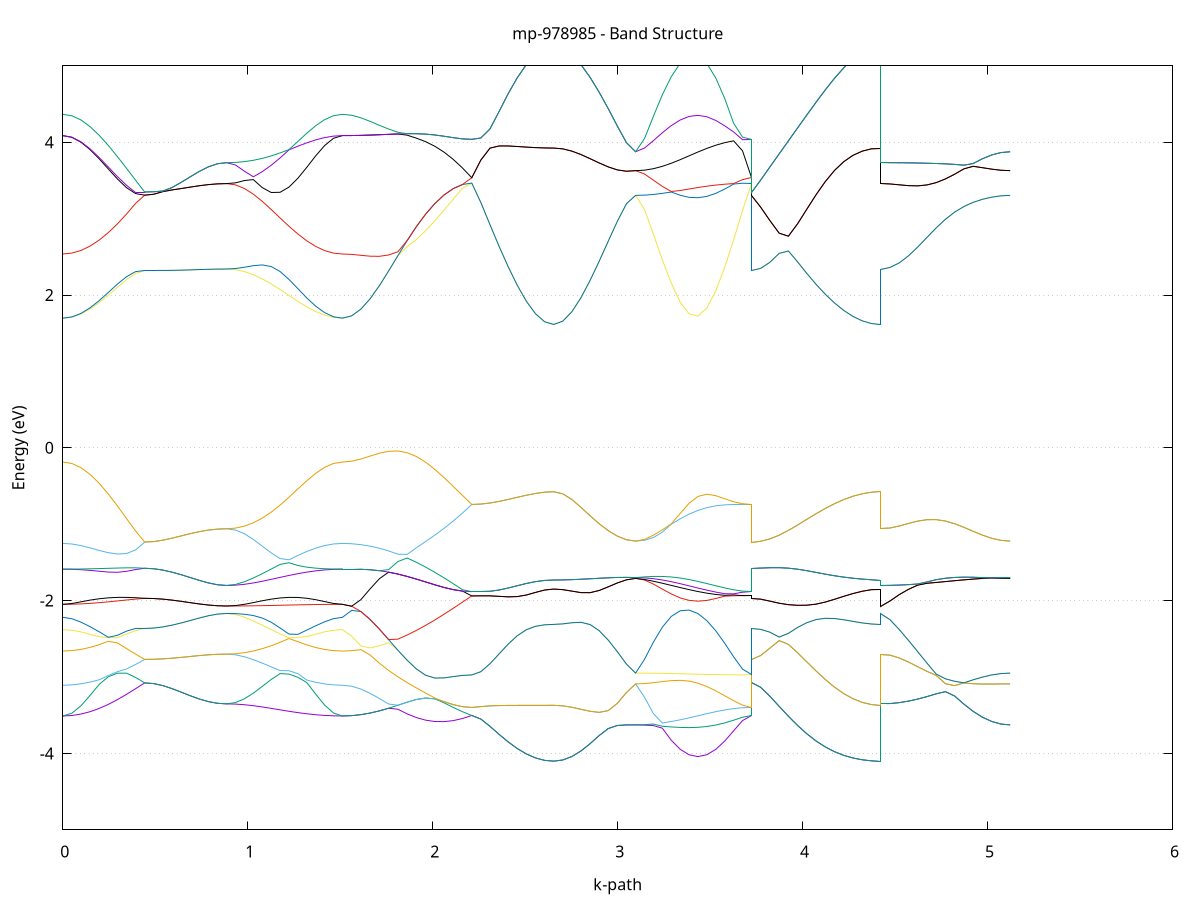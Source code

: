 set title 'mp-978985 - Band Structure'
set xlabel 'k-path'
set ylabel 'Energy (eV)'
set grid y
set yrange [-5:5]
set terminal png size 800,600
set output 'mp-978985_bands_gnuplot.png'
plot '-' using 1:2 with lines notitle, '-' using 1:2 with lines notitle, '-' using 1:2 with lines notitle, '-' using 1:2 with lines notitle, '-' using 1:2 with lines notitle, '-' using 1:2 with lines notitle, '-' using 1:2 with lines notitle, '-' using 1:2 with lines notitle, '-' using 1:2 with lines notitle, '-' using 1:2 with lines notitle, '-' using 1:2 with lines notitle, '-' using 1:2 with lines notitle, '-' using 1:2 with lines notitle, '-' using 1:2 with lines notitle, '-' using 1:2 with lines notitle, '-' using 1:2 with lines notitle, '-' using 1:2 with lines notitle, '-' using 1:2 with lines notitle, '-' using 1:2 with lines notitle, '-' using 1:2 with lines notitle, '-' using 1:2 with lines notitle, '-' using 1:2 with lines notitle, '-' using 1:2 with lines notitle, '-' using 1:2 with lines notitle, '-' using 1:2 with lines notitle, '-' using 1:2 with lines notitle, '-' using 1:2 with lines notitle, '-' using 1:2 with lines notitle, '-' using 1:2 with lines notitle, '-' using 1:2 with lines notitle, '-' using 1:2 with lines notitle, '-' using 1:2 with lines notitle, '-' using 1:2 with lines notitle, '-' using 1:2 with lines notitle, '-' using 1:2 with lines notitle, '-' using 1:2 with lines notitle, '-' using 1:2 with lines notitle, '-' using 1:2 with lines notitle, '-' using 1:2 with lines notitle, '-' using 1:2 with lines notitle, '-' using 1:2 with lines notitle, '-' using 1:2 with lines notitle, '-' using 1:2 with lines notitle, '-' using 1:2 with lines notitle, '-' using 1:2 with lines notitle, '-' using 1:2 with lines notitle, '-' using 1:2 with lines notitle, '-' using 1:2 with lines notitle, '-' using 1:2 with lines notitle, '-' using 1:2 with lines notitle, '-' using 1:2 with lines notitle, '-' using 1:2 with lines notitle, '-' using 1:2 with lines notitle, '-' using 1:2 with lines notitle, '-' using 1:2 with lines notitle, '-' using 1:2 with lines notitle, '-' using 1:2 with lines notitle, '-' using 1:2 with lines notitle, '-' using 1:2 with lines notitle, '-' using 1:2 with lines notitle, '-' using 1:2 with lines notitle, '-' using 1:2 with lines notitle, '-' using 1:2 with lines notitle, '-' using 1:2 with lines notitle
0.000000 -21.387974
0.049203 -21.387874
0.098407 -21.387774
0.147610 -21.387374
0.196814 -21.386974
0.246017 -21.386474
0.295221 -21.385874
0.344424 -21.385174
0.393628 -21.384474
0.442831 -21.383774
0.442831 -21.383774
0.492035 -21.383774
0.541238 -21.383774
0.590442 -21.383774
0.639645 -21.383774
0.688849 -21.383774
0.738052 -21.383774
0.787256 -21.383774
0.836459 -21.383774
0.885663 -21.383774
0.885663 -21.383774
0.933836 -21.383874
0.982010 -21.384074
1.030184 -21.384374
1.078358 -21.384674
1.126531 -21.385174
1.174705 -21.385674
1.222879 -21.386174
1.271052 -21.386574
1.319226 -21.387074
1.367400 -21.387474
1.415573 -21.387774
1.463747 -21.387874
1.511921 -21.387974
1.511921 -21.387974
1.561882 -21.387874
1.611842 -21.387674
1.661803 -21.387374
1.711764 -21.386974
1.761725 -21.386474
1.811685 -21.385974
1.861646 -21.385374
1.911607 -21.384774
1.961568 -21.384274
2.011528 -21.383674
2.061489 -21.383174
2.111450 -21.383074
2.161410 -21.383474
2.211371 -21.383574
2.211371 -21.383574
2.260575 -21.383674
2.309778 -21.384074
2.358982 -21.384574
2.408185 -21.384974
2.457389 -21.385374
2.506592 -21.385774
2.555796 -21.385974
2.604999 -21.386174
2.654203 -21.386174
2.654203 -21.386174
2.703406 -21.386174
2.752610 -21.385974
2.801813 -21.385774
2.851017 -21.385374
2.900220 -21.384974
2.949423 -21.384574
2.998627 -21.384174
3.047830 -21.383774
3.097034 -21.383574
3.097034 -21.383574
3.145208 -21.383874
3.193381 -21.384474
3.241555 -21.385074
3.289729 -21.385574
3.337902 -21.385974
3.386076 -21.386174
3.434250 -21.386174
3.482424 -21.385974
3.530597 -21.385574
3.578771 -21.385074
3.626945 -21.384474
3.675118 -21.383874
3.723292 -21.383574
3.723292 -21.383774
3.773253 -21.383774
3.823214 -21.383674
3.873174 -21.383674
3.923135 -21.383574
3.973096 -21.383574
4.023056 -21.383674
4.073017 -21.383874
4.122978 -21.384174
4.172939 -21.384574
4.222899 -21.384974
4.272860 -21.385474
4.322821 -21.385874
4.372782 -21.386074
4.422742 -21.386174
4.422742 -21.383774
4.472703 -21.383774
4.522664 -21.383674
4.572625 -21.383574
4.622585 -21.383374
4.672546 -21.383074
4.722507 -21.382874
4.772468 -21.382674
4.822428 -21.382374
4.872389 -21.382174
4.922350 -21.382074
4.972311 -21.382574
5.022271 -21.383074
5.072232 -21.383474
5.122193 -21.383574
e
0.000000 -21.379674
0.049203 -21.379774
0.098407 -21.379974
0.147610 -21.380274
0.196814 -21.380674
0.246017 -21.381174
0.295221 -21.381774
0.344424 -21.382374
0.393628 -21.383074
0.442831 -21.383774
0.442831 -21.383774
0.492035 -21.383774
0.541238 -21.383774
0.590442 -21.383774
0.639645 -21.383774
0.688849 -21.383774
0.738052 -21.383774
0.787256 -21.383774
0.836459 -21.383774
0.885663 -21.383774
0.885663 -21.383774
0.933836 -21.383774
0.982010 -21.383574
1.030184 -21.383274
1.078358 -21.382874
1.126531 -21.382474
1.174705 -21.381974
1.222879 -21.381474
1.271052 -21.380974
1.319226 -21.380574
1.367400 -21.380174
1.415573 -21.379974
1.463747 -21.379774
1.511921 -21.379674
1.511921 -21.379674
1.561882 -21.379674
1.611842 -21.379674
1.661803 -21.379674
1.711764 -21.379774
1.761725 -21.379774
1.811685 -21.379874
1.861646 -21.379974
1.911607 -21.380074
1.961568 -21.380974
2.011528 -21.381774
2.061489 -21.382574
2.111450 -21.383074
2.161410 -21.383474
2.211371 -21.383574
2.211371 -21.383574
2.260575 -21.383674
2.309778 -21.384074
2.358982 -21.384574
2.408185 -21.384974
2.457389 -21.385374
2.506592 -21.385774
2.555796 -21.385974
2.604999 -21.386174
2.654203 -21.386174
2.654203 -21.386174
2.703406 -21.386174
2.752610 -21.385974
2.801813 -21.385774
2.851017 -21.385374
2.900220 -21.384974
2.949423 -21.384574
2.998627 -21.384174
3.047830 -21.383774
3.097034 -21.383574
3.097034 -21.383574
3.145208 -21.383574
3.193381 -21.383574
3.241555 -21.383574
3.289729 -21.383574
3.337902 -21.383574
3.386076 -21.383574
3.434250 -21.383574
3.482424 -21.383574
3.530597 -21.383574
3.578771 -21.383574
3.626945 -21.383574
3.675118 -21.383574
3.723292 -21.383574
3.723292 -21.383774
3.773253 -21.383774
3.823214 -21.383674
3.873174 -21.383674
3.923135 -21.383574
3.973096 -21.383574
4.023056 -21.383674
4.073017 -21.383874
4.122978 -21.384174
4.172939 -21.384574
4.222899 -21.384974
4.272860 -21.385474
4.322821 -21.385874
4.372782 -21.386074
4.422742 -21.386174
4.422742 -21.383774
4.472703 -21.383774
4.522664 -21.383674
4.572625 -21.383574
4.622585 -21.383374
4.672546 -21.383074
4.722507 -21.382874
4.772468 -21.382674
4.822428 -21.382374
4.872389 -21.382174
4.922350 -21.382074
4.972311 -21.382574
5.022271 -21.383074
5.072232 -21.383474
5.122193 -21.383574
e
0.000000 -21.374274
0.049203 -21.374274
0.098407 -21.374274
0.147610 -21.374274
0.196814 -21.374274
0.246017 -21.374274
0.295221 -21.374274
0.344424 -21.374274
0.393628 -21.374274
0.442831 -21.374274
0.442831 -21.374274
0.492035 -21.374274
0.541238 -21.374274
0.590442 -21.374274
0.639645 -21.374274
0.688849 -21.374274
0.738052 -21.374274
0.787256 -21.374274
0.836459 -21.374274
0.885663 -21.374274
0.885663 -21.374274
0.933836 -21.374274
0.982010 -21.374274
1.030184 -21.374274
1.078358 -21.374274
1.126531 -21.374274
1.174705 -21.374274
1.222879 -21.374274
1.271052 -21.374274
1.319226 -21.374274
1.367400 -21.374274
1.415573 -21.374274
1.463747 -21.374274
1.511921 -21.374274
1.511921 -21.374274
1.561882 -21.374374
1.611842 -21.374774
1.661803 -21.375274
1.711764 -21.375974
1.761725 -21.376874
1.811685 -21.377874
1.861646 -21.378874
1.911607 -21.379974
1.961568 -21.380974
2.011528 -21.381774
2.061489 -21.382574
2.111450 -21.382574
2.161410 -21.382174
2.211371 -21.381674
2.211371 -21.381674
2.260575 -21.381574
2.309778 -21.381174
2.358982 -21.380774
2.408185 -21.380274
2.457389 -21.379974
2.506592 -21.379674
2.555796 -21.379374
2.604999 -21.379274
2.654203 -21.379274
2.654203 -21.379274
2.703406 -21.379274
2.752610 -21.379474
2.801813 -21.379674
2.851017 -21.379974
2.900220 -21.380374
2.949423 -21.380774
2.998627 -21.381174
3.047830 -21.381574
3.097034 -21.381774
3.097034 -21.381774
3.145208 -21.381774
3.193381 -21.381774
3.241555 -21.381774
3.289729 -21.381774
3.337902 -21.381774
3.386076 -21.381774
3.434250 -21.381774
3.482424 -21.381774
3.530597 -21.381674
3.578771 -21.381674
3.626945 -21.381674
3.675118 -21.381674
3.723292 -21.381674
3.723292 -21.374274
3.773253 -21.374374
3.823214 -21.374674
3.873174 -21.375074
3.923135 -21.375774
3.973096 -21.376374
4.023056 -21.377074
4.073017 -21.377774
4.122978 -21.378274
4.172939 -21.378674
4.222899 -21.378974
4.272860 -21.379074
4.322821 -21.379174
4.372782 -21.379274
4.422742 -21.379274
4.422742 -21.374274
4.472703 -21.374374
4.522664 -21.374674
4.572625 -21.375274
4.622585 -21.375974
4.672546 -21.376874
4.722507 -21.377874
4.772468 -21.378874
4.822428 -21.379974
4.872389 -21.380974
4.922350 -21.381774
4.972311 -21.381874
5.022271 -21.381774
5.072232 -21.381774
5.122193 -21.381774
e
0.000000 -21.374274
0.049203 -21.374274
0.098407 -21.374274
0.147610 -21.374274
0.196814 -21.374274
0.246017 -21.374274
0.295221 -21.374274
0.344424 -21.374274
0.393628 -21.374274
0.442831 -21.374274
0.442831 -21.374274
0.492035 -21.374274
0.541238 -21.374274
0.590442 -21.374274
0.639645 -21.374274
0.688849 -21.374274
0.738052 -21.374274
0.787256 -21.374274
0.836459 -21.374274
0.885663 -21.374274
0.885663 -21.374274
0.933836 -21.374274
0.982010 -21.374274
1.030184 -21.374274
1.078358 -21.374274
1.126531 -21.374274
1.174705 -21.374274
1.222879 -21.374274
1.271052 -21.374274
1.319226 -21.374274
1.367400 -21.374274
1.415573 -21.374274
1.463747 -21.374274
1.511921 -21.374274
1.511921 -21.374274
1.561882 -21.374374
1.611842 -21.374774
1.661803 -21.375274
1.711764 -21.375974
1.761725 -21.376874
1.811685 -21.377874
1.861646 -21.378874
1.911607 -21.379974
1.961568 -21.380174
2.011528 -21.380474
2.061489 -21.380674
2.111450 -21.380974
2.161410 -21.381274
2.211371 -21.381674
2.211371 -21.381674
2.260575 -21.381574
2.309778 -21.381174
2.358982 -21.380774
2.408185 -21.380274
2.457389 -21.379974
2.506592 -21.379674
2.555796 -21.379374
2.604999 -21.379274
2.654203 -21.379274
2.654203 -21.379274
2.703406 -21.379274
2.752610 -21.379474
2.801813 -21.379674
2.851017 -21.379974
2.900220 -21.380374
2.949423 -21.380774
2.998627 -21.381174
3.047830 -21.381574
3.097034 -21.381774
3.097034 -21.381774
3.145208 -21.381474
3.193381 -21.380874
3.241555 -21.380274
3.289729 -21.379774
3.337902 -21.379474
3.386076 -21.379274
3.434250 -21.379274
3.482424 -21.379474
3.530597 -21.379774
3.578771 -21.380274
3.626945 -21.380874
3.675118 -21.381374
3.723292 -21.381674
3.723292 -21.374274
3.773253 -21.374374
3.823214 -21.374674
3.873174 -21.375074
3.923135 -21.375774
3.973096 -21.376374
4.023056 -21.377074
4.073017 -21.377774
4.122978 -21.378274
4.172939 -21.378674
4.222899 -21.378974
4.272860 -21.379074
4.322821 -21.379174
4.372782 -21.379274
4.422742 -21.379274
4.422742 -21.374274
4.472703 -21.374374
4.522664 -21.374674
4.572625 -21.375274
4.622585 -21.375974
4.672546 -21.376874
4.722507 -21.377874
4.772468 -21.378874
4.822428 -21.379974
4.872389 -21.380974
4.922350 -21.381774
4.972311 -21.381874
5.022271 -21.381774
5.072232 -21.381774
5.122193 -21.381774
e
0.000000 -21.373274
0.049203 -21.373274
0.098407 -21.373274
0.147610 -21.373274
0.196814 -21.373274
0.246017 -21.373174
0.295221 -21.373174
0.344424 -21.373174
0.393628 -21.373074
0.442831 -21.373074
0.442831 -21.373074
0.492035 -21.373074
0.541238 -21.373074
0.590442 -21.373074
0.639645 -21.373074
0.688849 -21.373074
0.738052 -21.373074
0.787256 -21.373074
0.836459 -21.373074
0.885663 -21.373074
0.885663 -21.373074
0.933836 -21.373074
0.982010 -21.373074
1.030184 -21.373074
1.078358 -21.373074
1.126531 -21.373174
1.174705 -21.373174
1.222879 -21.373174
1.271052 -21.373174
1.319226 -21.373274
1.367400 -21.373274
1.415573 -21.373274
1.463747 -21.373274
1.511921 -21.373274
1.511921 -21.373274
1.561882 -21.373174
1.611842 -21.372974
1.661803 -21.372474
1.711764 -21.371874
1.761725 -21.371874
1.811685 -21.371774
1.861646 -21.371774
1.911607 -21.371674
1.961568 -21.371674
2.011528 -21.371574
2.061489 -21.371574
2.111450 -21.371474
2.161410 -21.371474
2.211371 -21.371374
2.211371 -21.371374
2.260575 -21.371374
2.309778 -21.371374
2.358982 -21.371374
2.408185 -21.371374
2.457389 -21.371374
2.506592 -21.371374
2.555796 -21.371374
2.604999 -21.371374
2.654203 -21.371374
2.654203 -21.371374
2.703406 -21.371374
2.752610 -21.371374
2.801813 -21.371374
2.851017 -21.371374
2.900220 -21.371374
2.949423 -21.371374
2.998627 -21.371374
3.047830 -21.371374
3.097034 -21.371374
3.097034 -21.371374
3.145208 -21.371374
3.193381 -21.371374
3.241555 -21.371374
3.289729 -21.371374
3.337902 -21.371374
3.386076 -21.371374
3.434250 -21.371374
3.482424 -21.371374
3.530597 -21.371374
3.578771 -21.371374
3.626945 -21.371374
3.675118 -21.371374
3.723292 -21.371374
3.723292 -21.373074
3.773253 -21.372974
3.823214 -21.372674
3.873174 -21.372174
3.923135 -21.371574
3.973096 -21.371574
4.023056 -21.371574
4.073017 -21.371574
4.122978 -21.371474
4.172939 -21.371474
4.222899 -21.371474
4.272860 -21.371474
4.322821 -21.371474
4.372782 -21.371374
4.422742 -21.371374
4.422742 -21.373074
4.472703 -21.372974
4.522664 -21.372674
4.572625 -21.372174
4.622585 -21.371574
4.672546 -21.371574
4.722507 -21.371574
4.772468 -21.371574
4.822428 -21.371474
4.872389 -21.371474
4.922350 -21.371474
4.972311 -21.371474
5.022271 -21.371474
5.072232 -21.371374
5.122193 -21.371374
e
0.000000 -21.372674
0.049203 -21.372674
0.098407 -21.372674
0.147610 -21.372774
0.196814 -21.372774
0.246017 -21.372874
0.295221 -21.372874
0.344424 -21.372974
0.393628 -21.372974
0.442831 -21.373074
0.442831 -21.373074
0.492035 -21.373074
0.541238 -21.373074
0.590442 -21.373074
0.639645 -21.373074
0.688849 -21.373074
0.738052 -21.373074
0.787256 -21.373074
0.836459 -21.373074
0.885663 -21.373074
0.885663 -21.373074
0.933836 -21.373074
0.982010 -21.373074
1.030184 -21.372974
1.078358 -21.372974
1.126531 -21.372974
1.174705 -21.372874
1.222879 -21.372874
1.271052 -21.372774
1.319226 -21.372774
1.367400 -21.372774
1.415573 -21.372674
1.463747 -21.372674
1.511921 -21.372674
1.511921 -21.372674
1.561882 -21.372574
1.611842 -21.372274
1.661803 -21.371874
1.711764 -21.371874
1.761725 -21.371374
1.811685 -21.371374
1.861646 -21.371374
1.911607 -21.371374
1.961568 -21.371374
2.011528 -21.371374
2.061489 -21.371374
2.111450 -21.371374
2.161410 -21.371374
2.211371 -21.371374
2.211371 -21.371374
2.260575 -21.371374
2.309778 -21.371374
2.358982 -21.371374
2.408185 -21.371374
2.457389 -21.371374
2.506592 -21.371374
2.555796 -21.371374
2.604999 -21.371374
2.654203 -21.371374
2.654203 -21.371374
2.703406 -21.371374
2.752610 -21.371374
2.801813 -21.371374
2.851017 -21.371374
2.900220 -21.371374
2.949423 -21.371374
2.998627 -21.371374
3.047830 -21.371374
3.097034 -21.371374
3.097034 -21.371374
3.145208 -21.371374
3.193381 -21.371374
3.241555 -21.371374
3.289729 -21.371374
3.337902 -21.371374
3.386076 -21.371374
3.434250 -21.371374
3.482424 -21.371374
3.530597 -21.371374
3.578771 -21.371374
3.626945 -21.371374
3.675118 -21.371374
3.723292 -21.371374
3.723292 -21.373074
3.773253 -21.372974
3.823214 -21.372674
3.873174 -21.372174
3.923135 -21.371574
3.973096 -21.371574
4.023056 -21.371574
4.073017 -21.371574
4.122978 -21.371474
4.172939 -21.371474
4.222899 -21.371474
4.272860 -21.371474
4.322821 -21.371474
4.372782 -21.371374
4.422742 -21.371374
4.422742 -21.373074
4.472703 -21.372974
4.522664 -21.372674
4.572625 -21.372174
4.622585 -21.371574
4.672546 -21.371574
4.722507 -21.371574
4.772468 -21.371574
4.822428 -21.371474
4.872389 -21.371474
4.922350 -21.371474
4.972311 -21.371474
5.022271 -21.371474
5.072232 -21.371374
5.122193 -21.371374
e
0.000000 -21.371974
0.049203 -21.371974
0.098407 -21.371974
0.147610 -21.371874
0.196814 -21.371874
0.246017 -21.371874
0.295221 -21.371774
0.344424 -21.371774
0.393628 -21.371674
0.442831 -21.371674
0.442831 -21.371674
0.492035 -21.371674
0.541238 -21.371674
0.590442 -21.371674
0.639645 -21.371674
0.688849 -21.371674
0.738052 -21.371674
0.787256 -21.371674
0.836459 -21.371674
0.885663 -21.371674
0.885663 -21.371674
0.933836 -21.371674
0.982010 -21.371674
1.030184 -21.371674
1.078358 -21.371674
1.126531 -21.371774
1.174705 -21.371774
1.222879 -21.371774
1.271052 -21.371874
1.319226 -21.371874
1.367400 -21.371874
1.415573 -21.371974
1.463747 -21.371974
1.511921 -21.371974
1.511921 -21.371974
1.561882 -21.371974
1.611842 -21.371974
1.661803 -21.371774
1.711764 -21.371374
1.761725 -21.371174
1.811685 -21.370274
1.861646 -21.369374
1.911607 -21.368474
1.961568 -21.367574
2.011528 -21.366674
2.061489 -21.365974
2.111450 -21.365374
2.161410 -21.364974
2.211371 -21.364774
2.211371 -21.364774
2.260575 -21.364774
2.309778 -21.364774
2.358982 -21.364674
2.408185 -21.364674
2.457389 -21.364674
2.506592 -21.364674
2.555796 -21.364574
2.604999 -21.364574
2.654203 -21.364574
2.654203 -21.364574
2.703406 -21.364574
2.752610 -21.364574
2.801813 -21.364674
2.851017 -21.364674
2.900220 -21.364674
2.949423 -21.364674
2.998627 -21.364674
3.047830 -21.364774
3.097034 -21.364774
3.097034 -21.364774
3.145208 -21.364774
3.193381 -21.364774
3.241555 -21.364774
3.289729 -21.364774
3.337902 -21.364774
3.386076 -21.364774
3.434250 -21.364774
3.482424 -21.364774
3.530597 -21.364774
3.578771 -21.364774
3.626945 -21.364774
3.675118 -21.364774
3.723292 -21.364774
3.723292 -21.371674
3.773253 -21.371674
3.823214 -21.371674
3.873174 -21.371574
3.923135 -21.371574
3.973096 -21.370774
4.023056 -21.369874
4.073017 -21.368974
4.122978 -21.367974
4.172939 -21.367074
4.222899 -21.366274
4.272860 -21.365574
4.322821 -21.365074
4.372782 -21.364674
4.422742 -21.364574
4.422742 -21.371674
4.472703 -21.371674
4.522664 -21.371674
4.572625 -21.371574
4.622585 -21.371574
4.672546 -21.370874
4.722507 -21.369974
4.772468 -21.369074
4.822428 -21.368074
4.872389 -21.367174
4.922350 -21.366374
4.972311 -21.365674
5.022271 -21.365174
5.072232 -21.364874
5.122193 -21.364774
e
0.000000 -21.371374
0.049203 -21.371374
0.098407 -21.371374
0.147610 -21.371374
0.196814 -21.371474
0.246017 -21.371474
0.295221 -21.371474
0.344424 -21.371574
0.393628 -21.371574
0.442831 -21.371674
0.442831 -21.371674
0.492035 -21.371674
0.541238 -21.371674
0.590442 -21.371674
0.639645 -21.371674
0.688849 -21.371674
0.738052 -21.371674
0.787256 -21.371674
0.836459 -21.371674
0.885663 -21.371674
0.885663 -21.371674
0.933836 -21.371674
0.982010 -21.371674
1.030184 -21.371574
1.078358 -21.371574
1.126531 -21.371574
1.174705 -21.371474
1.222879 -21.371474
1.271052 -21.371474
1.319226 -21.371474
1.367400 -21.371374
1.415573 -21.371374
1.463747 -21.371374
1.511921 -21.371374
1.511921 -21.371374
1.561882 -21.371374
1.611842 -21.371374
1.661803 -21.371374
1.711764 -21.371174
1.761725 -21.370374
1.811685 -21.369474
1.861646 -21.368574
1.911607 -21.367674
1.961568 -21.366774
2.011528 -21.366074
2.061489 -21.365474
2.111450 -21.364974
2.161410 -21.364774
2.211371 -21.364774
2.211371 -21.364774
2.260575 -21.364774
2.309778 -21.364774
2.358982 -21.364674
2.408185 -21.364674
2.457389 -21.364674
2.506592 -21.364674
2.555796 -21.364574
2.604999 -21.364574
2.654203 -21.364574
2.654203 -21.364574
2.703406 -21.364574
2.752610 -21.364574
2.801813 -21.364674
2.851017 -21.364674
2.900220 -21.364674
2.949423 -21.364674
2.998627 -21.364674
3.047830 -21.364774
3.097034 -21.364774
3.097034 -21.364774
3.145208 -21.364774
3.193381 -21.364674
3.241555 -21.364674
3.289729 -21.364674
3.337902 -21.364574
3.386076 -21.364574
3.434250 -21.364574
3.482424 -21.364574
3.530597 -21.364674
3.578771 -21.364674
3.626945 -21.364674
3.675118 -21.364774
3.723292 -21.364774
3.723292 -21.371674
3.773253 -21.371674
3.823214 -21.371674
3.873174 -21.371574
3.923135 -21.371574
3.973096 -21.370774
4.023056 -21.369874
4.073017 -21.368974
4.122978 -21.367974
4.172939 -21.367074
4.222899 -21.366274
4.272860 -21.365574
4.322821 -21.365074
4.372782 -21.364674
4.422742 -21.364574
4.422742 -21.371674
4.472703 -21.371674
4.522664 -21.371674
4.572625 -21.371574
4.622585 -21.371574
4.672546 -21.370874
4.722507 -21.369974
4.772468 -21.369074
4.822428 -21.368074
4.872389 -21.367174
4.922350 -21.366374
4.972311 -21.365674
5.022271 -21.365174
5.072232 -21.364874
5.122193 -21.364774
e
0.000000 -21.361574
0.049203 -21.361574
0.098407 -21.361574
0.147610 -21.361574
0.196814 -21.361574
0.246017 -21.361674
0.295221 -21.361674
0.344424 -21.361674
0.393628 -21.361674
0.442831 -21.361674
0.442831 -21.361674
0.492035 -21.361674
0.541238 -21.361574
0.590442 -21.361574
0.639645 -21.361574
0.688849 -21.361574
0.738052 -21.361574
0.787256 -21.361574
0.836459 -21.361574
0.885663 -21.361574
0.885663 -21.361574
0.933836 -21.361574
0.982010 -21.361574
1.030184 -21.361574
1.078358 -21.361574
1.126531 -21.361574
1.174705 -21.361674
1.222879 -21.361574
1.271052 -21.361574
1.319226 -21.361574
1.367400 -21.361574
1.415573 -21.361574
1.463747 -21.361574
1.511921 -21.361574
1.511921 -21.361574
1.561882 -21.361674
1.611842 -21.361674
1.661803 -21.361774
1.711764 -21.361974
1.761725 -21.362074
1.811685 -21.362274
1.861646 -21.362474
1.911607 -21.362674
1.961568 -21.362874
2.011528 -21.363074
2.061489 -21.363174
2.111450 -21.363274
2.161410 -21.363374
2.211371 -21.363374
2.211371 -21.363374
2.260575 -21.363374
2.309778 -21.363374
2.358982 -21.363374
2.408185 -21.363374
2.457389 -21.363374
2.506592 -21.363374
2.555796 -21.363374
2.604999 -21.363374
2.654203 -21.363374
2.654203 -21.363374
2.703406 -21.363374
2.752610 -21.363374
2.801813 -21.363374
2.851017 -21.363374
2.900220 -21.363374
2.949423 -21.363374
2.998627 -21.363374
3.047830 -21.363374
3.097034 -21.363374
3.097034 -21.363374
3.145208 -21.363374
3.193381 -21.363374
3.241555 -21.363374
3.289729 -21.363374
3.337902 -21.363374
3.386076 -21.363374
3.434250 -21.363374
3.482424 -21.363374
3.530597 -21.363374
3.578771 -21.363374
3.626945 -21.363374
3.675118 -21.363374
3.723292 -21.363374
3.723292 -21.361674
3.773253 -21.361674
3.823214 -21.361674
3.873174 -21.361774
3.923135 -21.361974
3.973096 -21.362074
4.023056 -21.362274
4.073017 -21.362474
4.122978 -21.362674
4.172939 -21.362874
4.222899 -21.363074
4.272860 -21.363174
4.322821 -21.363274
4.372782 -21.363374
4.422742 -21.363374
4.422742 -21.361574
4.472703 -21.361674
4.522664 -21.361674
4.572625 -21.361774
4.622585 -21.361974
4.672546 -21.362074
4.722507 -21.362274
4.772468 -21.362474
4.822428 -21.362674
4.872389 -21.362874
4.922350 -21.363074
4.972311 -21.363174
5.022271 -21.363274
5.072232 -21.363374
5.122193 -21.363374
e
0.000000 -21.361574
0.049203 -21.361574
0.098407 -21.361574
0.147610 -21.361574
0.196814 -21.361574
0.246017 -21.361574
0.295221 -21.361674
0.344424 -21.361674
0.393628 -21.361674
0.442831 -21.361674
0.442831 -21.361674
0.492035 -21.361674
0.541238 -21.361674
0.590442 -21.361574
0.639645 -21.361574
0.688849 -21.361574
0.738052 -21.361574
0.787256 -21.361574
0.836459 -21.361574
0.885663 -21.361574
0.885663 -21.361574
0.933836 -21.361574
0.982010 -21.361574
1.030184 -21.361574
1.078358 -21.361574
1.126531 -21.361574
1.174705 -21.361574
1.222879 -21.361574
1.271052 -21.361574
1.319226 -21.361574
1.367400 -21.361574
1.415573 -21.361574
1.463747 -21.361574
1.511921 -21.361574
1.511921 -21.361574
1.561882 -21.361674
1.611842 -21.361674
1.661803 -21.361774
1.711764 -21.361974
1.761725 -21.362074
1.811685 -21.362274
1.861646 -21.362474
1.911607 -21.362674
1.961568 -21.362874
2.011528 -21.363074
2.061489 -21.363174
2.111450 -21.363274
2.161410 -21.363374
2.211371 -21.363374
2.211371 -21.363374
2.260575 -21.363374
2.309778 -21.363374
2.358982 -21.363374
2.408185 -21.363374
2.457389 -21.363374
2.506592 -21.363374
2.555796 -21.363374
2.604999 -21.363374
2.654203 -21.363374
2.654203 -21.363374
2.703406 -21.363374
2.752610 -21.363374
2.801813 -21.363374
2.851017 -21.363374
2.900220 -21.363374
2.949423 -21.363374
2.998627 -21.363374
3.047830 -21.363374
3.097034 -21.363374
3.097034 -21.363374
3.145208 -21.363374
3.193381 -21.363374
3.241555 -21.363374
3.289729 -21.363374
3.337902 -21.363374
3.386076 -21.363374
3.434250 -21.363374
3.482424 -21.363374
3.530597 -21.363374
3.578771 -21.363374
3.626945 -21.363374
3.675118 -21.363374
3.723292 -21.363374
3.723292 -21.361674
3.773253 -21.361674
3.823214 -21.361674
3.873174 -21.361774
3.923135 -21.361974
3.973096 -21.362074
4.023056 -21.362274
4.073017 -21.362474
4.122978 -21.362674
4.172939 -21.362874
4.222899 -21.363074
4.272860 -21.363174
4.322821 -21.363274
4.372782 -21.363374
4.422742 -21.363374
4.422742 -21.361574
4.472703 -21.361674
4.522664 -21.361674
4.572625 -21.361774
4.622585 -21.361974
4.672546 -21.362074
4.722507 -21.362274
4.772468 -21.362474
4.822428 -21.362674
4.872389 -21.362874
4.922350 -21.363074
4.972311 -21.363174
5.022271 -21.363274
5.072232 -21.363374
5.122193 -21.363374
e
0.000000 -14.539474
0.049203 -14.537274
0.098407 -14.530474
0.147610 -14.519274
0.196814 -14.503974
0.246017 -14.484774
0.295221 -14.462074
0.344424 -14.436474
0.393628 -14.408374
0.442831 -14.378474
0.442831 -14.378474
0.492035 -14.376874
0.541238 -14.372074
0.590442 -14.364374
0.639645 -14.354074
0.688849 -14.341874
0.738052 -14.328774
0.787256 -14.316274
0.836459 -14.306774
0.885663 -14.303074
0.885663 -14.303074
0.933836 -14.311374
0.982010 -14.331874
1.030184 -14.358074
1.078358 -14.386174
1.126531 -14.414074
1.174705 -14.440774
1.222879 -14.465274
1.271052 -14.486974
1.319226 -14.505374
1.367400 -14.520074
1.415573 -14.530874
1.463747 -14.537374
1.511921 -14.539474
1.511921 -14.539474
1.561882 -14.537074
1.611842 -14.529974
1.661803 -14.518274
1.711764 -14.502274
1.761725 -14.482274
1.811685 -14.458674
1.861646 -14.432074
1.911607 -14.403074
1.961568 -14.372374
2.011528 -14.340474
2.061489 -14.308274
2.111450 -14.276374
2.161410 -14.245474
2.211371 -14.216074
2.211371 -14.216074
2.260575 -14.215874
2.309778 -14.215374
2.358982 -14.214474
2.408185 -14.213374
2.457389 -14.212274
2.506592 -14.211174
2.555796 -14.210174
2.604999 -14.209574
2.654203 -14.209374
2.654203 -14.209374
2.703406 -14.209274
2.752610 -14.208974
2.801813 -14.208474
2.851017 -14.207774
2.900220 -14.207174
2.949423 -14.206474
2.998627 -14.205974
3.047830 -14.205674
3.097034 -14.205574
3.097034 -14.205574
3.145208 -14.205674
3.193381 -14.206174
3.241555 -14.206874
3.289729 -14.207874
3.337902 -14.208974
3.386076 -14.210174
3.434250 -14.211474
3.482424 -14.212674
3.530597 -14.213874
3.578771 -14.214774
3.626945 -14.215474
3.675118 -14.215974
3.723292 -14.216074
3.723292 -14.378474
3.773253 -14.376674
3.823214 -14.371474
3.873174 -14.362974
3.923135 -14.351474
3.973096 -14.337274
4.023056 -14.321074
4.073017 -14.303374
4.122978 -14.284774
4.172939 -14.266274
4.222899 -14.248674
4.272860 -14.233074
4.322821 -14.220474
4.372782 -14.212274
4.422742 -14.209374
4.422742 -14.303074
4.472703 -14.301874
4.522664 -14.298374
4.572625 -14.292774
4.622585 -14.285274
4.672546 -14.276174
4.722507 -14.265974
4.772468 -14.255174
4.822428 -14.244274
4.872389 -14.233874
4.922350 -14.224474
4.972311 -14.216474
5.022271 -14.210574
5.072232 -14.206774
5.122193 -14.205574
e
0.000000 -14.169974
0.049203 -14.174274
0.098407 -14.186474
0.147610 -14.205174
0.196814 -14.228674
0.246017 -14.255774
0.295221 -14.285174
0.344424 -14.316074
0.393628 -14.347474
0.442831 -14.378474
0.442831 -14.378474
0.492035 -14.376874
0.541238 -14.372074
0.590442 -14.364374
0.639645 -14.354074
0.688849 -14.341874
0.738052 -14.328774
0.787256 -14.316274
0.836459 -14.306774
0.885663 -14.303074
0.885663 -14.303074
0.933836 -14.301574
0.982010 -14.297074
1.030184 -14.289874
1.078358 -14.279974
1.126531 -14.267874
1.174705 -14.253874
1.222879 -14.238574
1.271052 -14.222774
1.319226 -14.207174
1.367400 -14.192774
1.415573 -14.180874
1.463747 -14.172874
1.511921 -14.169974
1.511921 -14.169974
1.561882 -14.168874
1.611842 -14.165574
1.661803 -14.160174
1.711764 -14.152974
1.761725 -14.144274
1.811685 -14.134674
1.861646 -14.124374
1.911607 -14.114074
1.961568 -14.106974
2.011528 -14.123074
2.061489 -14.142174
2.111450 -14.164174
2.161410 -14.188874
2.211371 -14.216074
2.211371 -14.216074
2.260575 -14.215874
2.309778 -14.215374
2.358982 -14.214474
2.408185 -14.213374
2.457389 -14.212274
2.506592 -14.211174
2.555796 -14.210174
2.604999 -14.209574
2.654203 -14.209374
2.654203 -14.209374
2.703406 -14.209274
2.752610 -14.208974
2.801813 -14.208474
2.851017 -14.207774
2.900220 -14.207174
2.949423 -14.206474
2.998627 -14.205974
3.047830 -14.205674
3.097034 -14.205574
3.097034 -14.205574
3.145208 -14.205574
3.193381 -14.205874
3.241555 -14.206274
3.289729 -14.206874
3.337902 -14.207774
3.386076 -14.208874
3.434250 -14.210274
3.482424 -14.211674
3.530597 -14.212974
3.578771 -14.214274
3.626945 -14.215274
3.675118 -14.215874
3.723292 -14.216074
3.723292 -14.378474
3.773253 -14.376674
3.823214 -14.371474
3.873174 -14.362974
3.923135 -14.351474
3.973096 -14.337274
4.023056 -14.321074
4.073017 -14.303374
4.122978 -14.284774
4.172939 -14.266274
4.222899 -14.248674
4.272860 -14.233074
4.322821 -14.220474
4.372782 -14.212274
4.422742 -14.209374
4.422742 -14.303074
4.472703 -14.301874
4.522664 -14.298374
4.572625 -14.292774
4.622585 -14.285274
4.672546 -14.276174
4.722507 -14.265974
4.772468 -14.255174
4.822428 -14.244274
4.872389 -14.233874
4.922350 -14.224474
4.972311 -14.216474
5.022271 -14.210574
5.072232 -14.206774
5.122193 -14.205574
e
0.000000 -14.169974
0.049203 -14.168774
0.098407 -14.165274
0.147610 -14.159674
0.196814 -14.151974
0.246017 -14.142674
0.295221 -14.132074
0.344424 -14.120574
0.393628 -14.108674
0.442831 -14.096974
0.442831 -14.096974
0.492035 -14.098774
0.541238 -14.104274
0.590442 -14.112974
0.639645 -14.124374
0.688849 -14.137874
0.738052 -14.152174
0.787256 -14.165674
0.836459 -14.175874
0.885663 -14.179774
0.885663 -14.179774
0.933836 -14.179574
0.982010 -14.179174
1.030184 -14.178574
1.078358 -14.177674
1.126531 -14.176574
1.174705 -14.175474
1.222879 -14.174274
1.271052 -14.173174
1.319226 -14.172074
1.367400 -14.171274
1.415573 -14.170574
1.463747 -14.170174
1.511921 -14.169974
1.511921 -14.169974
1.561882 -14.168874
1.611842 -14.165574
1.661803 -14.160174
1.711764 -14.152974
1.761725 -14.144274
1.811685 -14.134674
1.861646 -14.124374
1.911607 -14.114074
1.961568 -14.104274
2.011528 -14.095474
2.061489 -14.088074
2.111450 -14.082474
2.161410 -14.079074
2.211371 -14.077874
2.211371 -14.077874
2.260575 -14.078074
2.309778 -14.078574
2.358982 -14.079374
2.408185 -14.080374
2.457389 -14.081474
2.506592 -14.082474
2.555796 -14.083374
2.604999 -14.083874
2.654203 -14.084074
2.654203 -14.084074
2.703406 -14.084174
2.752610 -14.084374
2.801813 -14.084574
2.851017 -14.084974
2.900220 -14.085274
2.949423 -14.085674
2.998627 -14.085974
3.047830 -14.086174
3.097034 -14.086174
3.097034 -14.086174
3.145208 -14.086174
3.193381 -14.086174
3.241555 -14.085974
3.289729 -14.085674
3.337902 -14.085174
3.386076 -14.084374
3.434250 -14.083374
3.482424 -14.082174
3.530597 -14.080874
3.578771 -14.079674
3.626945 -14.078674
3.675118 -14.078074
3.723292 -14.077874
3.723292 -14.096974
3.773253 -14.096474
3.823214 -14.095174
3.873174 -14.093074
3.923135 -14.090374
3.973096 -14.087574
4.023056 -14.084674
4.073017 -14.082274
4.122978 -14.080474
4.172939 -14.079574
4.222899 -14.079774
4.272860 -14.080774
4.322821 -14.082174
4.372782 -14.083574
4.422742 -14.084074
4.422742 -14.179774
4.472703 -14.178574
4.522664 -14.175174
4.572625 -14.169774
4.622585 -14.162474
4.672546 -14.153674
4.722507 -14.143874
4.772468 -14.133474
4.822428 -14.123074
4.872389 -14.113074
4.922350 -14.104074
4.972311 -14.096574
5.022271 -14.090974
5.072232 -14.087374
5.122193 -14.086174
e
0.000000 -14.056674
0.049203 -14.056274
0.098407 -14.055674
0.147610 -14.055774
0.196814 -14.057674
0.246017 -14.061674
0.295221 -14.067874
0.344424 -14.076074
0.393628 -14.085874
0.442831 -14.096974
0.442831 -14.096974
0.492035 -14.098774
0.541238 -14.104274
0.590442 -14.112974
0.639645 -14.124374
0.688849 -14.137874
0.738052 -14.152174
0.787256 -14.165674
0.836459 -14.175874
0.885663 -14.179774
0.885663 -14.179774
0.933836 -14.172674
0.982010 -14.155774
1.030184 -14.135574
1.078358 -14.115574
1.126531 -14.097574
1.174705 -14.082574
1.222879 -14.070974
1.271052 -14.062774
1.319226 -14.057874
1.367400 -14.055774
1.415573 -14.055674
1.463747 -14.056274
1.511921 -14.056674
1.511921 -14.056674
1.561882 -14.057074
1.611842 -14.058274
1.661803 -14.060374
1.711764 -14.063574
1.761725 -14.068174
1.811685 -14.074574
1.861646 -14.082974
1.911607 -14.093674
1.961568 -14.104274
2.011528 -14.095474
2.061489 -14.088074
2.111450 -14.082474
2.161410 -14.079074
2.211371 -14.077874
2.211371 -14.077874
2.260575 -14.078074
2.309778 -14.078574
2.358982 -14.079374
2.408185 -14.080374
2.457389 -14.081474
2.506592 -14.082474
2.555796 -14.083374
2.604999 -14.083874
2.654203 -14.084074
2.654203 -14.084074
2.703406 -14.084174
2.752610 -14.084374
2.801813 -14.084574
2.851017 -14.084974
2.900220 -14.085274
2.949423 -14.085674
2.998627 -14.085974
3.047830 -14.086174
3.097034 -14.086174
3.097034 -14.086174
3.145208 -14.086074
3.193381 -14.085774
3.241555 -14.085174
3.289729 -14.084374
3.337902 -14.083474
3.386076 -14.082574
3.434250 -14.081574
3.482424 -14.080574
3.530597 -14.079674
3.578771 -14.078874
3.626945 -14.078374
3.675118 -14.077974
3.723292 -14.077874
3.723292 -14.096974
3.773253 -14.096474
3.823214 -14.095174
3.873174 -14.093074
3.923135 -14.090374
3.973096 -14.087574
4.023056 -14.084674
4.073017 -14.082274
4.122978 -14.080474
4.172939 -14.079574
4.222899 -14.079774
4.272860 -14.080774
4.322821 -14.082174
4.372782 -14.083574
4.422742 -14.084074
4.422742 -14.179774
4.472703 -14.178574
4.522664 -14.175174
4.572625 -14.169774
4.622585 -14.162474
4.672546 -14.153674
4.722507 -14.143874
4.772468 -14.133474
4.822428 -14.123074
4.872389 -14.113074
4.922350 -14.104074
4.972311 -14.096574
5.022271 -14.090974
5.072232 -14.087374
5.122193 -14.086174
e
0.000000 -7.293974
0.049203 -7.283874
0.098407 -7.253474
0.147610 -7.203274
0.196814 -7.133874
0.246017 -7.045974
0.295221 -6.940574
0.344424 -6.818874
0.393628 -6.682174
0.442831 -6.532074
0.442831 -6.532074
0.492035 -6.529674
0.541238 -6.522674
0.590442 -6.511874
0.639645 -6.498474
0.688849 -6.484074
0.738052 -6.470374
0.787256 -6.458974
0.836459 -6.451474
0.885663 -6.448874
0.885663 -6.448874
0.933836 -6.465274
0.982010 -6.512274
1.030184 -6.584374
1.078358 -6.674074
1.126531 -6.773474
1.174705 -6.875574
1.222879 -6.974474
1.271052 -7.065274
1.319226 -7.144074
1.367400 -7.208174
1.415573 -7.255374
1.463747 -7.284274
1.511921 -7.293974
1.511921 -7.293974
1.561882 -7.291574
1.611842 -7.284474
1.661803 -7.272574
1.711764 -7.255774
1.761725 -7.233874
1.811685 -7.206474
1.861646 -7.173174
1.911607 -7.133374
1.961568 -7.086374
2.011528 -7.031274
2.061489 -6.967274
2.111450 -6.893674
2.161410 -6.809674
2.211371 -6.714974
2.211371 -6.714974
2.260575 -6.714474
2.309778 -6.712774
2.358982 -6.710274
2.408185 -6.707174
2.457389 -6.703774
2.506592 -6.700574
2.555796 -6.697874
2.604999 -6.696074
2.654203 -6.695474
2.654203 -6.695474
2.703406 -6.698974
2.752610 -6.708974
2.801813 -6.723974
2.851017 -6.741874
2.900220 -6.760374
2.949423 -6.777374
2.998627 -6.790774
3.047830 -6.799474
3.097034 -6.802474
3.097034 -6.802474
3.145208 -6.801274
3.193381 -6.797674
3.241555 -6.791874
3.289729 -6.784274
3.337902 -6.775174
3.386076 -6.764974
3.434250 -6.754474
3.482424 -6.744174
3.530597 -6.734574
3.578771 -6.726474
3.626945 -6.720274
3.675118 -6.716374
3.723292 -6.714974
3.723292 -6.532074
3.773253 -6.533074
3.823214 -6.536374
3.873174 -6.542074
3.923135 -6.550474
3.973096 -6.561874
4.023056 -6.576274
4.073017 -6.593374
4.122978 -6.612574
4.172939 -6.632674
4.222899 -6.652274
4.272860 -6.669774
4.322821 -6.683574
4.372782 -6.692474
4.422742 -6.695474
4.422742 -6.448874
4.472703 -6.452674
4.522664 -6.464074
4.572625 -6.482774
4.622585 -6.508174
4.672546 -6.539474
4.722507 -6.575474
4.772468 -6.614574
4.822428 -6.654674
4.872389 -6.693774
4.922350 -6.729574
4.972311 -6.759974
5.022271 -6.783074
5.072232 -6.797574
5.122193 -6.802474
e
0.000000 -5.229174
0.049203 -5.264474
0.098407 -5.361774
0.147610 -5.501674
0.196814 -5.666274
0.246017 -5.842674
0.295221 -6.022374
0.344424 -6.199574
0.393628 -6.370374
0.442831 -6.532074
0.442831 -6.532074
0.492035 -6.529674
0.541238 -6.522674
0.590442 -6.511874
0.639645 -6.498474
0.688849 -6.484074
0.738052 -6.470374
0.787256 -6.458974
0.836459 -6.451474
0.885663 -6.448874
0.885663 -6.448874
0.933836 -6.437374
0.982010 -6.403074
1.030184 -6.346474
1.078358 -6.268374
1.126531 -6.170174
1.174705 -6.053674
1.222879 -5.921574
1.271052 -5.777974
1.319226 -5.628774
1.367400 -5.482974
1.415573 -5.354474
1.463747 -5.262974
1.511921 -5.229174
1.511921 -5.229174
1.561882 -5.243374
1.611842 -5.285374
1.661803 -5.353574
1.711764 -5.444874
1.761725 -5.555574
1.811685 -5.680974
1.861646 -5.816174
1.911607 -5.956474
1.961568 -6.097574
2.011528 -6.236074
2.061489 -6.368874
2.111450 -6.493874
2.161410 -6.609574
2.211371 -6.714974
2.211371 -6.714974
2.260575 -6.714474
2.309778 -6.712774
2.358982 -6.710274
2.408185 -6.707174
2.457389 -6.703774
2.506592 -6.700574
2.555796 -6.697874
2.604999 -6.696074
2.654203 -6.695474
2.654203 -6.695474
2.703406 -6.698974
2.752610 -6.708974
2.801813 -6.723974
2.851017 -6.741874
2.900220 -6.760374
2.949423 -6.777374
2.998627 -6.790774
3.047830 -6.799474
3.097034 -6.802474
3.097034 -6.802474
3.145208 -6.797974
3.193381 -6.785174
3.241555 -6.765974
3.289729 -6.743374
3.337902 -6.720974
3.386076 -6.702674
3.434250 -6.691074
3.482424 -6.687374
3.530597 -6.690474
3.578771 -6.697874
3.626945 -6.706274
3.675118 -6.712674
3.723292 -6.714974
3.723292 -6.532074
3.773253 -6.533074
3.823214 -6.536374
3.873174 -6.542074
3.923135 -6.550474
3.973096 -6.561874
4.023056 -6.576274
4.073017 -6.593374
4.122978 -6.612574
4.172939 -6.632674
4.222899 -6.652274
4.272860 -6.669774
4.322821 -6.683574
4.372782 -6.692474
4.422742 -6.695474
4.422742 -6.448874
4.472703 -6.452674
4.522664 -6.464074
4.572625 -6.482774
4.622585 -6.508174
4.672546 -6.539474
4.722507 -6.575474
4.772468 -6.614574
4.822428 -6.654674
4.872389 -6.693774
4.922350 -6.729574
4.972311 -6.759974
5.022271 -6.783074
5.072232 -6.797574
5.122193 -6.802474
e
0.000000 -3.510274
0.049203 -3.503974
0.098407 -3.485074
0.147610 -3.454074
0.196814 -3.411674
0.246017 -3.358774
0.295221 -3.296774
0.344424 -3.227374
0.393628 -3.152974
0.442831 -3.077174
0.442831 -3.077174
0.492035 -3.086474
0.541238 -3.112774
0.590442 -3.151874
0.639645 -3.197874
0.688849 -3.245074
0.738052 -3.288074
0.787256 -3.322274
0.836459 -3.344274
0.885663 -3.351874
0.885663 -3.351874
0.933836 -3.354674
0.982010 -3.362874
1.030184 -3.375774
1.078358 -3.392174
1.126531 -3.410674
1.174705 -3.429974
1.222879 -3.448874
1.271052 -3.466374
1.319226 -3.481574
1.367400 -3.493874
1.415573 -3.502874
1.463747 -3.508374
1.511921 -3.510274
1.511921 -3.510274
1.561882 -3.505874
1.611842 -3.492974
1.661803 -3.471874
1.711764 -3.443474
1.761725 -3.408774
1.811685 -3.422074
1.861646 -3.482574
1.911607 -3.531074
1.961568 -3.564874
2.011528 -3.582774
2.061489 -3.584574
2.111450 -3.570874
2.161410 -3.543374
2.211371 -3.503774
2.211371 -3.503774
2.260575 -3.550874
2.309778 -3.645974
2.358982 -3.750674
2.408185 -3.849874
2.457389 -3.936774
2.506592 -4.007374
2.555796 -4.059374
2.604999 -4.091174
2.654203 -4.101874
2.654203 -4.101874
2.703406 -4.086374
2.752610 -4.040874
2.801813 -3.967974
2.851017 -3.872874
2.900220 -3.766074
2.949423 -3.674574
2.998627 -3.634374
3.047830 -3.627374
3.097034 -3.627174
3.097034 -3.627174
3.145208 -3.629574
3.193381 -3.636074
3.241555 -3.669874
3.289729 -3.827674
3.337902 -3.945574
3.386076 -4.018074
3.434250 -4.042174
3.482424 -4.017574
3.530597 -3.947574
3.578771 -3.839174
3.626945 -3.705074
3.675118 -3.571074
3.723292 -3.503774
3.723292 -3.077174
3.773253 -3.134574
3.823214 -3.252074
3.873174 -3.383474
3.923135 -3.513474
3.973096 -3.634974
4.023056 -3.743974
4.073017 -3.837974
4.122978 -3.915874
4.172939 -3.978174
4.222899 -4.025874
4.272860 -4.060574
4.322821 -4.083974
4.372782 -4.097474
4.422742 -4.101874
4.422742 -3.351874
4.472703 -3.347774
4.522664 -3.335574
4.572625 -3.315774
4.622585 -3.288974
4.672546 -3.256474
4.722507 -3.220474
4.772468 -3.191374
4.822428 -3.249774
4.872389 -3.355674
4.922350 -3.449974
4.972311 -3.526174
5.022271 -3.581874
5.072232 -3.615774
5.122193 -3.627174
e
0.000000 -3.510274
0.049203 -3.474274
0.098407 -3.376574
0.147610 -3.241074
0.196814 -3.097074
0.246017 -2.996674
0.295221 -2.949674
0.344424 -2.949474
0.393628 -3.005674
0.442831 -3.077174
0.442831 -3.077174
0.492035 -3.086474
0.541238 -3.112774
0.590442 -3.151874
0.639645 -3.197874
0.688849 -3.245074
0.738052 -3.288074
0.787256 -3.322274
0.836459 -3.344274
0.885663 -3.351874
0.885663 -3.351874
0.933836 -3.334574
0.982010 -3.285374
1.030184 -3.211574
1.078358 -3.123374
1.126531 -3.032974
1.174705 -2.955974
1.222879 -2.962074
1.271052 -3.004074
1.319226 -3.073174
1.367400 -3.223774
1.415573 -3.367374
1.463747 -3.471674
1.511921 -3.510274
1.511921 -3.510274
1.561882 -3.505874
1.611842 -3.492974
1.661803 -3.471874
1.711764 -3.443474
1.761725 -3.408774
1.811685 -3.369874
1.861646 -3.329774
1.911607 -3.294374
1.961568 -3.275174
2.011528 -3.286374
2.061489 -3.338174
2.111450 -3.398774
2.161410 -3.454774
2.211371 -3.503774
2.211371 -3.503774
2.260575 -3.550874
2.309778 -3.645974
2.358982 -3.750674
2.408185 -3.849874
2.457389 -3.936774
2.506592 -4.007374
2.555796 -4.059374
2.604999 -4.091174
2.654203 -4.101874
2.654203 -4.101874
2.703406 -4.086374
2.752610 -4.040874
2.801813 -3.967974
2.851017 -3.872874
2.900220 -3.766074
2.949423 -3.674574
2.998627 -3.634374
3.047830 -3.627374
3.097034 -3.627174
3.097034 -3.627174
3.145208 -3.624274
3.193381 -3.615774
3.241555 -3.644874
3.289729 -3.653774
3.337902 -3.660274
3.386076 -3.662574
3.434250 -3.658874
3.482424 -3.647874
3.530597 -3.628674
3.578771 -3.601174
3.626945 -3.565974
3.675118 -3.526974
3.723292 -3.503774
3.723292 -3.077174
3.773253 -3.134574
3.823214 -3.252074
3.873174 -3.383474
3.923135 -3.513474
3.973096 -3.634974
4.023056 -3.743974
4.073017 -3.837974
4.122978 -3.915874
4.172939 -3.978174
4.222899 -4.025874
4.272860 -4.060574
4.322821 -4.083974
4.372782 -4.097474
4.422742 -4.101874
4.422742 -3.351874
4.472703 -3.347774
4.522664 -3.335574
4.572625 -3.315774
4.622585 -3.288974
4.672546 -3.256474
4.722507 -3.220474
4.772468 -3.191374
4.822428 -3.249774
4.872389 -3.355674
4.922350 -3.449974
4.972311 -3.526174
5.022271 -3.581874
5.072232 -3.615774
5.122193 -3.627174
e
0.000000 -3.107874
0.049203 -3.103274
0.098407 -3.089674
0.147610 -3.067174
0.196814 -3.035974
0.246017 -2.980774
0.295221 -2.930974
0.344424 -2.895574
0.393628 -2.835374
0.442831 -2.769774
0.442831 -2.769774
0.492035 -2.767974
0.541238 -2.762574
0.590442 -2.754074
0.639645 -2.743374
0.688849 -2.731374
0.738052 -2.719574
0.787256 -2.709574
0.836459 -2.702874
0.885663 -2.700474
0.885663 -2.700474
0.933836 -2.709574
0.982010 -2.735074
1.030184 -2.772874
1.078358 -2.818174
1.126531 -2.866974
1.174705 -2.915774
1.222879 -2.918174
1.271052 -2.956474
1.319226 -3.040074
1.367400 -3.069174
1.415573 -3.090474
1.463747 -3.103474
1.511921 -3.107874
1.511921 -3.107874
1.561882 -3.120974
1.611842 -3.158274
1.661803 -3.214374
1.711764 -3.281874
1.761725 -3.353374
1.811685 -3.369874
1.861646 -3.329774
1.911607 -3.294374
1.961568 -3.275174
2.011528 -3.286374
2.061489 -3.322874
2.111450 -3.361874
2.161410 -3.388974
2.211371 -3.398474
2.211371 -3.398474
2.260575 -3.387774
2.309778 -3.377974
2.358982 -3.373974
2.408185 -3.372474
2.457389 -3.371874
2.506592 -3.371474
2.555796 -3.371174
2.604999 -3.370974
2.654203 -3.370874
2.654203 -3.370874
2.703406 -3.377774
2.752610 -3.396674
2.801813 -3.422774
2.851017 -3.448674
2.900220 -3.463174
2.949423 -3.439574
2.998627 -3.344474
3.047830 -3.202274
3.097034 -3.090074
3.097034 -3.090074
3.145208 -3.265374
3.193381 -3.479074
3.241555 -3.601874
3.289729 -3.583274
3.337902 -3.560674
3.386076 -3.535074
3.434250 -3.507774
3.482424 -3.480274
3.530597 -3.454274
3.578771 -3.431474
3.626945 -3.413674
3.675118 -3.402374
3.723292 -3.398474
3.723292 -2.769774
3.773253 -2.719374
3.823214 -2.622174
3.873174 -2.523774
3.923135 -2.572874
3.973096 -2.683274
4.023056 -2.802474
4.073017 -2.921474
4.122978 -3.033574
4.172939 -3.133574
4.222899 -3.218174
4.272860 -3.284874
4.322821 -3.332674
4.372782 -3.361274
4.422742 -3.370874
4.422742 -2.700474
4.472703 -2.713874
4.522664 -2.751074
4.572625 -2.804674
4.622585 -2.865574
4.672546 -2.925974
4.722507 -2.979874
4.772468 -3.087874
4.822428 -3.112974
4.872389 -3.077074
4.922350 -3.088374
4.972311 -3.092374
5.022271 -3.092274
5.072232 -3.090774
5.122193 -3.090074
e
0.000000 -2.660074
0.049203 -2.654674
0.098407 -2.638374
0.147610 -2.611974
0.196814 -2.576474
0.246017 -2.533374
0.295221 -2.553674
0.344424 -2.627574
0.393628 -2.700174
0.442831 -2.769774
0.442831 -2.769774
0.492035 -2.767974
0.541238 -2.762574
0.590442 -2.754074
0.639645 -2.743374
0.688849 -2.731374
0.738052 -2.719674
0.787256 -2.709574
0.836459 -2.702874
0.885663 -2.700474
0.885663 -2.700474
0.933836 -2.695874
0.982010 -2.682274
1.030184 -2.659974
1.078358 -2.629374
1.126531 -2.591274
1.174705 -2.546574
1.222879 -2.496374
1.271052 -2.537474
1.319226 -2.579674
1.367400 -2.613974
1.415573 -2.639274
1.463747 -2.654874
1.511921 -2.660074
1.511921 -2.660074
1.561882 -2.655674
1.611842 -2.642274
1.661803 -2.712074
1.711764 -2.819474
1.761725 -2.914074
1.811685 -2.997574
1.861646 -3.072974
1.911607 -3.142874
1.961568 -3.209774
2.011528 -3.274874
2.061489 -3.322874
2.111450 -3.361874
2.161410 -3.388974
2.211371 -3.398474
2.211371 -3.398474
2.260575 -3.387774
2.309778 -3.377974
2.358982 -3.373974
2.408185 -3.372474
2.457389 -3.371874
2.506592 -3.371474
2.555796 -3.371174
2.604999 -3.370974
2.654203 -3.370874
2.654203 -3.370874
2.703406 -3.377774
2.752610 -3.396674
2.801813 -3.422774
2.851017 -3.448674
2.900220 -3.463174
2.949423 -3.439574
2.998627 -3.344474
3.047830 -3.202274
3.097034 -3.090074
3.097034 -3.090074
3.145208 -3.085874
3.193381 -3.074774
3.241555 -3.060274
3.289729 -3.047774
3.337902 -3.043674
3.386076 -3.053674
3.434250 -3.080974
3.482424 -3.124874
3.530597 -3.181474
3.578771 -3.245274
3.626945 -3.310174
3.675118 -3.368574
3.723292 -3.398474
3.723292 -2.769774
3.773253 -2.719374
3.823214 -2.622174
3.873174 -2.523774
3.923135 -2.572874
3.973096 -2.683274
4.023056 -2.802474
4.073017 -2.921474
4.122978 -3.033574
4.172939 -3.133574
4.222899 -3.218174
4.272860 -3.284874
4.322821 -3.332674
4.372782 -3.361274
4.422742 -3.370874
4.422742 -2.700474
4.472703 -2.713874
4.522664 -2.751074
4.572625 -2.804674
4.622585 -2.865574
4.672546 -2.925974
4.722507 -2.979874
4.772468 -3.087874
4.822428 -3.112974
4.872389 -3.077074
4.922350 -3.088374
4.972311 -3.092374
5.022271 -3.092274
5.072232 -3.090774
5.122193 -3.090074
e
0.000000 -2.380274
0.049203 -2.387974
0.098407 -2.409874
0.147610 -2.441374
0.196814 -2.472674
0.246017 -2.484274
0.295221 -2.485474
0.344424 -2.436574
0.393628 -2.393074
0.442831 -2.364674
0.442831 -2.364674
0.492035 -2.359374
0.541238 -2.344374
0.590442 -2.321474
0.639645 -2.292774
0.688849 -2.260674
0.738052 -2.227874
0.787256 -2.198174
0.836459 -2.176474
0.885663 -2.168474
0.885663 -2.168474
0.933836 -2.181874
0.982010 -2.217374
1.030184 -2.266174
1.078358 -2.321474
1.126531 -2.378774
1.174705 -2.435374
1.222879 -2.488874
1.271052 -2.480074
1.319226 -2.471074
1.367400 -2.439874
1.415573 -2.408874
1.463747 -2.387674
1.511921 -2.380274
1.511921 -2.380274
1.561882 -2.465874
1.611842 -2.592374
1.661803 -2.620174
1.711764 -2.589574
1.761725 -2.550774
1.811685 -2.649174
1.861646 -2.780074
1.911607 -2.893874
1.961568 -2.976774
2.011528 -3.014074
2.061489 -3.011774
2.111450 -2.994574
2.161410 -2.979074
2.211371 -2.973174
2.211371 -2.973174
2.260575 -2.930274
2.309778 -2.826174
2.358982 -2.697974
2.408185 -2.569974
2.457389 -2.459774
2.506592 -2.381074
2.555796 -2.336474
2.604999 -2.316774
2.654203 -2.311574
2.654203 -2.311574
2.703406 -2.304774
2.752610 -2.289874
2.801813 -2.283974
2.851017 -2.313374
2.900220 -2.394074
2.949423 -2.518074
2.998627 -2.669374
3.047830 -2.831774
3.097034 -2.949174
3.097034 -2.949174
3.145208 -2.949574
3.193381 -2.950774
3.241555 -2.952574
3.289729 -2.954974
3.337902 -2.957674
3.386076 -2.960574
3.434250 -2.963474
3.482424 -2.966174
3.530597 -2.968574
3.578771 -2.970574
3.626945 -2.971974
3.675118 -2.972874
3.723292 -2.973174
3.723292 -2.364674
3.773253 -2.376374
3.823214 -2.413374
3.873174 -2.477074
3.923135 -2.428874
3.973096 -2.350974
4.023056 -2.289074
4.073017 -2.248174
4.122978 -2.231274
4.172939 -2.234874
4.222899 -2.250974
4.272860 -2.272174
4.322821 -2.292274
4.372782 -2.306474
4.422742 -2.311574
4.422742 -2.168474
4.472703 -2.250174
4.522664 -2.379074
4.572625 -2.521074
4.622585 -2.669174
4.672546 -2.818174
4.722507 -2.962174
4.772468 -3.023774
4.822428 -3.056074
4.872389 -3.076274
4.922350 -3.036674
4.972311 -3.001274
5.022271 -2.973274
5.072232 -2.955374
5.122193 -2.949174
e
0.000000 -2.218874
0.049203 -2.237074
0.098407 -2.282074
0.147610 -2.341174
0.196814 -2.408274
0.246017 -2.479874
0.295221 -2.454574
0.344424 -2.400074
0.393628 -2.364374
0.442831 -2.364674
0.442831 -2.364674
0.492035 -2.359374
0.541238 -2.344374
0.590442 -2.321474
0.639645 -2.292774
0.688849 -2.260674
0.738052 -2.227874
0.787256 -2.198174
0.836459 -2.176474
0.885663 -2.168474
0.885663 -2.168474
0.933836 -2.170574
0.982010 -2.178274
1.030184 -2.195374
1.078358 -2.227874
1.126531 -2.282074
1.174705 -2.358374
1.222879 -2.437974
1.271052 -2.442174
1.319226 -2.385874
1.367400 -2.329774
1.415573 -2.277574
1.463747 -2.236174
1.511921 -2.218874
1.511921 -2.218874
1.561882 -2.128174
1.611842 -2.143274
1.661803 -2.247174
1.711764 -2.373374
1.761725 -2.510574
1.811685 -2.649174
1.861646 -2.780074
1.911607 -2.893874
1.961568 -2.976774
2.011528 -3.014074
2.061489 -3.011874
2.111450 -2.994574
2.161410 -2.979074
2.211371 -2.973174
2.211371 -2.973174
2.260575 -2.930274
2.309778 -2.826174
2.358982 -2.697974
2.408185 -2.569974
2.457389 -2.459774
2.506592 -2.381074
2.555796 -2.336474
2.604999 -2.316774
2.654203 -2.311574
2.654203 -2.311574
2.703406 -2.304774
2.752610 -2.289874
2.801813 -2.283974
2.851017 -2.313474
2.900220 -2.394074
2.949423 -2.518074
2.998627 -2.669374
3.047830 -2.831774
3.097034 -2.949174
3.097034 -2.949174
3.145208 -2.768674
3.193381 -2.543874
3.241555 -2.348474
3.289729 -2.207374
3.337902 -2.133274
3.386076 -2.123774
3.434250 -2.169574
3.482424 -2.262674
3.530597 -2.395374
3.578771 -2.558074
3.626945 -2.734974
3.675118 -2.896474
3.723292 -2.973174
3.723292 -2.364674
3.773253 -2.376374
3.823214 -2.413374
3.873174 -2.477074
3.923135 -2.428874
3.973096 -2.350974
4.023056 -2.289074
4.073017 -2.248174
4.122978 -2.231274
4.172939 -2.234874
4.222899 -2.250974
4.272860 -2.272174
4.322821 -2.292274
4.372782 -2.306474
4.422742 -2.311574
4.422742 -2.168474
4.472703 -2.250174
4.522664 -2.379074
4.572625 -2.521074
4.622585 -2.669174
4.672546 -2.818174
4.722507 -2.962174
4.772468 -3.023774
4.822428 -3.056074
4.872389 -3.076274
4.922350 -3.036674
4.972311 -3.001274
5.022271 -2.973274
5.072232 -2.955374
5.122193 -2.949174
e
0.000000 -2.048774
0.049203 -2.047274
0.098407 -2.043074
0.147610 -2.036174
0.196814 -2.027174
0.246017 -2.016274
0.295221 -2.004374
0.344424 -1.992074
0.393628 -1.980274
0.442831 -1.969874
0.442831 -1.969874
0.492035 -1.972674
0.541238 -1.980874
0.590442 -1.993574
0.639645 -2.009474
0.688849 -2.026874
0.738052 -2.043774
0.787256 -2.057874
0.836459 -2.067374
0.885663 -2.070674
0.885663 -2.070674
0.933836 -2.070374
0.982010 -2.069474
1.030184 -2.067974
1.078358 -2.065974
1.126531 -2.063674
1.174705 -2.061074
1.222879 -2.058474
1.271052 -2.055874
1.319226 -2.053474
1.367400 -2.051474
1.415573 -2.049974
1.463747 -2.049074
1.511921 -2.048774
1.511921 -2.048774
1.561882 -2.073474
1.611842 -2.143274
1.661803 -2.247174
1.711764 -2.373374
1.761725 -2.510574
1.811685 -2.504274
1.861646 -2.450574
1.911607 -2.390274
1.961568 -2.324174
2.011528 -2.253174
2.061489 -2.178074
2.111450 -2.099874
2.161410 -2.019674
2.211371 -1.938774
2.211371 -1.938774
2.260575 -1.937574
2.309778 -1.937874
2.358982 -1.944174
2.408185 -1.950774
2.457389 -1.947374
2.506592 -1.926774
2.555796 -1.892874
2.604999 -1.861574
2.654203 -1.849074
2.654203 -1.849074
2.703406 -1.856574
2.752610 -1.875774
2.801813 -1.895474
2.851017 -1.896174
2.900220 -1.867474
2.949423 -1.819574
2.998627 -1.768574
3.047830 -1.727874
3.097034 -1.709274
3.097034 -1.709274
3.145208 -1.730474
3.193381 -1.783274
3.241555 -1.848874
3.289729 -1.912574
3.337902 -1.964274
3.386076 -1.996874
3.434250 -2.007374
3.482424 -1.997474
3.530597 -1.972774
3.578771 -1.941474
3.626945 -1.937074
3.675118 -1.938774
3.723292 -1.938774
3.723292 -1.969874
3.773253 -1.980874
3.823214 -2.006974
3.873174 -2.034174
3.923135 -2.053174
3.973096 -2.061774
4.023056 -2.060074
4.073017 -2.046274
4.122978 -2.018974
4.172939 -1.982574
4.222899 -1.943674
4.272860 -1.907474
4.322821 -1.877274
4.372782 -1.856674
4.422742 -1.849074
4.422742 -2.070674
4.472703 -2.004774
4.522664 -1.921774
4.572625 -1.852174
4.622585 -1.797174
4.672546 -1.773174
4.722507 -1.762374
4.772468 -1.750874
4.822428 -1.739374
4.872389 -1.728374
4.922350 -1.718374
4.972311 -1.709974
5.022271 -1.703774
5.072232 -1.707774
5.122193 -1.709274
e
0.000000 -2.048774
0.049203 -2.038174
0.098407 -2.015974
0.147610 -1.993574
0.196814 -1.975774
0.246017 -1.963874
0.295221 -1.958074
0.344424 -1.957774
0.393628 -1.962074
0.442831 -1.969874
0.442831 -1.969874
0.492035 -1.972674
0.541238 -1.980874
0.590442 -1.993574
0.639645 -2.009474
0.688849 -2.026874
0.738052 -2.043774
0.787256 -2.057874
0.836459 -2.067374
0.885663 -2.070674
0.885663 -2.070674
0.933836 -2.064674
0.982010 -2.048474
1.030184 -2.026074
1.078358 -2.002174
1.126531 -1.980974
1.174705 -1.965474
1.222879 -1.957774
1.271052 -1.958874
1.319226 -1.969274
1.367400 -1.987874
1.415573 -2.012574
1.463747 -2.037074
1.511921 -2.048774
1.511921 -2.048774
1.561882 -2.073474
1.611842 -1.987274
1.661803 -1.846074
1.711764 -1.713774
1.761725 -1.627474
1.811685 -1.652574
1.861646 -1.683174
1.911607 -1.718074
1.961568 -1.755474
2.011528 -1.793074
2.061489 -1.827974
2.111450 -1.856774
2.161410 -1.875774
2.211371 -1.938774
2.211371 -1.938774
2.260575 -1.937574
2.309778 -1.937874
2.358982 -1.944174
2.408185 -1.950774
2.457389 -1.947374
2.506592 -1.926774
2.555796 -1.892874
2.604999 -1.861574
2.654203 -1.849074
2.654203 -1.849074
2.703406 -1.856574
2.752610 -1.875774
2.801813 -1.895474
2.851017 -1.896174
2.900220 -1.867474
2.949423 -1.819574
2.998627 -1.768574
3.047830 -1.727874
3.097034 -1.709274
3.097034 -1.709274
3.145208 -1.723474
3.193381 -1.746274
3.241555 -1.772474
3.289729 -1.800574
3.337902 -1.828974
3.386076 -1.856274
3.434250 -1.881174
3.482424 -1.902574
3.530597 -1.919374
3.578771 -1.930974
3.626945 -1.925474
3.675118 -1.935374
3.723292 -1.938774
3.723292 -1.969874
3.773253 -1.980874
3.823214 -2.006974
3.873174 -2.034174
3.923135 -2.053174
3.973096 -2.061774
4.023056 -2.060074
4.073017 -2.046274
4.122978 -2.018974
4.172939 -1.982574
4.222899 -1.943674
4.272860 -1.907474
4.322821 -1.877274
4.372782 -1.856674
4.422742 -1.849074
4.422742 -2.070674
4.472703 -2.004774
4.522664 -1.921774
4.572625 -1.852174
4.622585 -1.797174
4.672546 -1.773174
4.722507 -1.762374
4.772468 -1.750874
4.822428 -1.739374
4.872389 -1.728374
4.922350 -1.718374
4.972311 -1.709974
5.022271 -1.703774
5.072232 -1.707774
5.122193 -1.709274
e
0.000000 -1.588274
0.049203 -1.590074
0.098407 -1.595474
0.147610 -1.604174
0.196814 -1.615474
0.246017 -1.626174
0.295221 -1.629274
0.344424 -1.616774
0.393628 -1.593374
0.442831 -1.576674
0.442831 -1.576674
0.492035 -1.582874
0.541238 -1.600674
0.590442 -1.627474
0.639645 -1.660774
0.688849 -1.697674
0.738052 -1.735074
0.787256 -1.768474
0.836459 -1.792674
0.885663 -1.801674
0.885663 -1.801674
0.933836 -1.797774
0.982010 -1.786474
1.030184 -1.768974
1.078358 -1.746874
1.126531 -1.721974
1.174705 -1.696074
1.222879 -1.670774
1.271052 -1.647374
1.319226 -1.626974
1.367400 -1.610474
1.415573 -1.598174
1.463747 -1.590774
1.511921 -1.588274
1.511921 -1.588274
1.561882 -1.588274
1.611842 -1.589974
1.661803 -1.596174
1.711764 -1.608474
1.761725 -1.627474
1.811685 -1.652574
1.861646 -1.683174
1.911607 -1.718074
1.961568 -1.755474
2.011528 -1.793074
2.061489 -1.827974
2.111450 -1.856774
2.161410 -1.875774
2.211371 -1.882474
2.211371 -1.882474
2.260575 -1.882474
2.309778 -1.877774
2.358982 -1.861374
2.408185 -1.835274
2.457389 -1.805074
2.506592 -1.775674
2.555796 -1.751474
2.604999 -1.735874
2.654203 -1.730474
2.654203 -1.730474
2.703406 -1.729174
2.752610 -1.725674
2.801813 -1.720374
2.851017 -1.714174
2.900220 -1.707574
2.949423 -1.701574
2.998627 -1.697074
3.047830 -1.695774
3.097034 -1.698374
3.097034 -1.698374
3.145208 -1.702074
3.193381 -1.712774
3.241555 -1.729774
3.289729 -1.752074
3.337902 -1.778174
3.386076 -1.806574
3.434250 -1.835474
3.482424 -1.863274
3.530597 -1.888474
3.578771 -1.909574
3.626945 -1.911474
3.675118 -1.890174
3.723292 -1.882474
3.723292 -1.576674
3.773253 -1.574174
3.823214 -1.569774
3.873174 -1.568974
3.923135 -1.575274
3.973096 -1.588974
4.023056 -1.608374
4.073017 -1.630974
4.122978 -1.653974
4.172939 -1.674874
4.222899 -1.692574
4.272860 -1.707174
4.322821 -1.718874
4.372782 -1.727274
4.422742 -1.730474
4.422742 -1.801674
4.472703 -1.800374
4.522664 -1.796674
4.572625 -1.790674
4.622585 -1.782774
4.672546 -1.755674
4.722507 -1.726274
4.772468 -1.707174
4.822428 -1.696674
4.872389 -1.693074
4.922350 -1.694374
4.972311 -1.698674
5.022271 -1.703674
5.072232 -1.699774
5.122193 -1.698374
e
0.000000 -1.588274
0.049203 -1.587674
0.098407 -1.586274
0.147610 -1.583874
0.196814 -1.580774
0.246017 -1.577274
0.295221 -1.573774
0.344424 -1.571074
0.393628 -1.570874
0.442831 -1.576674
0.442831 -1.576674
0.492035 -1.582874
0.541238 -1.600674
0.590442 -1.627474
0.639645 -1.660774
0.688849 -1.697674
0.738052 -1.735074
0.787256 -1.768474
0.836459 -1.792674
0.885663 -1.801674
0.885663 -1.801674
0.933836 -1.788374
0.982010 -1.753074
1.030184 -1.704174
1.078358 -1.647774
1.126531 -1.587674
1.174705 -1.526374
1.222879 -1.504174
1.271052 -1.540074
1.319226 -1.562074
1.367400 -1.575174
1.415573 -1.582874
1.463747 -1.586974
1.511921 -1.588274
1.511921 -1.588274
1.561882 -1.588274
1.611842 -1.589974
1.661803 -1.596174
1.711764 -1.608474
1.761725 -1.594274
1.811685 -1.488574
1.861646 -1.441974
1.911607 -1.498574
1.961568 -1.561274
2.011528 -1.629474
2.061489 -1.702374
2.111450 -1.778974
2.161410 -1.858074
2.211371 -1.882474
2.211371 -1.882474
2.260575 -1.882474
2.309778 -1.877774
2.358982 -1.861374
2.408185 -1.835274
2.457389 -1.805074
2.506592 -1.775674
2.555796 -1.751474
2.604999 -1.735874
2.654203 -1.730474
2.654203 -1.730474
2.703406 -1.729174
2.752610 -1.725674
2.801813 -1.720374
2.851017 -1.714174
2.900220 -1.707574
2.949423 -1.701574
2.998627 -1.697074
3.047830 -1.695774
3.097034 -1.698374
3.097034 -1.698374
3.145208 -1.689674
3.193381 -1.683174
3.241555 -1.683374
3.289729 -1.690474
3.337902 -1.704374
3.386076 -1.724174
3.434250 -1.748874
3.482424 -1.776674
3.530597 -1.805674
3.578771 -1.833774
3.626945 -1.858174
3.675118 -1.875774
3.723292 -1.882474
3.723292 -1.576674
3.773253 -1.574174
3.823214 -1.569774
3.873174 -1.568974
3.923135 -1.575274
3.973096 -1.588974
4.023056 -1.608374
4.073017 -1.630974
4.122978 -1.653974
4.172939 -1.674874
4.222899 -1.692574
4.272860 -1.707174
4.322821 -1.718874
4.372782 -1.727274
4.422742 -1.730474
4.422742 -1.801674
4.472703 -1.800374
4.522664 -1.796674
4.572625 -1.790674
4.622585 -1.782774
4.672546 -1.755674
4.722507 -1.726274
4.772468 -1.707174
4.822428 -1.696674
4.872389 -1.693074
4.922350 -1.694374
4.972311 -1.698674
5.022271 -1.703674
5.072232 -1.699774
5.122193 -1.698374
e
0.000000 -1.251474
0.049203 -1.258874
0.098407 -1.279674
0.147610 -1.309874
0.196814 -1.343274
0.246017 -1.372674
0.295221 -1.389874
0.344424 -1.384074
0.393628 -1.336574
0.442831 -1.233774
0.442831 -1.233774
0.492035 -1.227174
0.541238 -1.208974
0.590442 -1.182974
0.639645 -1.153174
0.688849 -1.123574
0.738052 -1.097274
0.787256 -1.076874
0.836459 -1.063974
0.885663 -1.059574
0.885663 -1.059574
0.933836 -1.076474
0.982010 -1.125174
1.030184 -1.198974
1.078358 -1.286674
1.126531 -1.374474
1.174705 -1.449274
1.222879 -1.465974
1.271052 -1.408674
1.319226 -1.356874
1.367400 -1.313074
1.415573 -1.279674
1.463747 -1.258674
1.511921 -1.251474
1.511921 -1.251474
1.561882 -1.255474
1.611842 -1.267274
1.661803 -1.286974
1.711764 -1.314374
1.761725 -1.349574
1.811685 -1.392174
1.861646 -1.394774
1.911607 -1.309074
1.961568 -1.226674
2.011528 -1.142774
2.061489 -1.053874
2.111450 -0.957474
2.161410 -0.852974
2.211371 -0.741174
2.211371 -0.741174
2.260575 -0.736274
2.309778 -0.722274
2.358982 -0.701274
2.408185 -0.675574
2.457389 -0.647874
2.506592 -0.620774
2.555796 -0.597174
2.604999 -0.580574
2.654203 -0.574474
2.654203 -0.574474
2.703406 -0.602174
2.752610 -0.676874
2.801813 -0.779074
2.851017 -0.889474
2.900220 -0.993974
2.949423 -1.084374
2.998627 -1.155974
3.047830 -1.203674
3.097034 -1.220774
3.097034 -1.220774
3.145208 -1.209874
3.193381 -1.173874
3.241555 -1.104774
3.289729 -0.999274
3.337902 -0.929474
3.386076 -0.868374
3.434250 -0.818974
3.482424 -0.782674
3.530597 -0.759174
3.578771 -0.746574
3.626945 -0.741874
3.675118 -0.741074
3.723292 -0.741174
3.723292 -1.233774
3.773253 -1.223174
3.823214 -1.192374
3.873174 -1.143674
3.923135 -1.081274
3.973096 -1.010374
4.023056 -0.935974
4.073017 -0.862474
4.122978 -0.793174
4.172939 -0.730774
4.222899 -0.676974
4.272860 -0.633274
4.322821 -0.600974
4.372782 -0.581174
4.422742 -0.574474
4.422742 -1.059574
4.472703 -1.049574
4.522664 -1.023274
4.572625 -0.989474
4.622585 -0.958974
4.672546 -0.940674
4.722507 -0.940074
4.772468 -0.958574
4.822428 -0.993874
4.872389 -1.040774
4.922350 -1.092674
4.972311 -1.142674
5.022271 -1.184074
5.072232 -1.211274
5.122193 -1.220774
e
0.000000 -0.185974
0.049203 -0.204774
0.098407 -0.259874
0.147610 -0.347874
0.196814 -0.464374
0.246017 -0.603874
0.295221 -0.760074
0.344424 -0.925474
0.393628 -1.088974
0.442831 -1.233774
0.442831 -1.233774
0.492035 -1.227174
0.541238 -1.208974
0.590442 -1.182974
0.639645 -1.153174
0.688849 -1.123574
0.738052 -1.097274
0.787256 -1.076874
0.836459 -1.063974
0.885663 -1.059574
0.885663 -1.059574
0.933836 -1.050874
0.982010 -1.024874
1.030184 -0.981274
1.078358 -0.920274
1.126531 -0.842574
1.174705 -0.750274
1.222879 -0.646874
1.271052 -0.538074
1.319226 -0.430874
1.367400 -0.333674
1.415573 -0.255174
1.463747 -0.203874
1.511921 -0.185974
1.511921 -0.185974
1.561882 -0.175374
1.611842 -0.146674
1.661803 -0.107974
1.711764 -0.070474
1.761725 -0.045174
1.811685 -0.041274
1.861646 -0.063674
1.911607 -0.113374
1.961568 -0.187774
2.011528 -0.281874
2.061489 -0.389874
2.111450 -0.505774
2.161410 -0.624374
2.211371 -0.741174
2.211371 -0.741174
2.260575 -0.736274
2.309778 -0.722274
2.358982 -0.701274
2.408185 -0.675574
2.457389 -0.647874
2.506592 -0.620774
2.555796 -0.597174
2.604999 -0.580574
2.654203 -0.574474
2.654203 -0.574474
2.703406 -0.602174
2.752610 -0.676874
2.801813 -0.779074
2.851017 -0.889474
2.900220 -0.993974
2.949423 -1.084374
2.998627 -1.155974
3.047830 -1.203674
3.097034 -1.220774
3.097034 -1.220774
3.145208 -1.198974
3.193381 -1.143974
3.241555 -1.073274
3.289729 -0.996674
3.337902 -0.859874
3.386076 -0.726674
3.434250 -0.636174
3.482424 -0.607174
3.530597 -0.626374
3.578771 -0.666474
3.626945 -0.705574
3.675118 -0.731974
3.723292 -0.741174
3.723292 -1.233774
3.773253 -1.223174
3.823214 -1.192374
3.873174 -1.143674
3.923135 -1.081274
3.973096 -1.010374
4.023056 -0.935974
4.073017 -0.862474
4.122978 -0.793174
4.172939 -0.730774
4.222899 -0.676974
4.272860 -0.633274
4.322821 -0.600974
4.372782 -0.581174
4.422742 -0.574474
4.422742 -1.059574
4.472703 -1.049574
4.522664 -1.023274
4.572625 -0.989474
4.622585 -0.958974
4.672546 -0.940674
4.722507 -0.940074
4.772468 -0.958574
4.822428 -0.993874
4.872389 -1.040774
4.922350 -1.092674
4.972311 -1.142674
5.022271 -1.184074
5.072232 -1.211274
5.122193 -1.220774
e
0.000000 1.697226
0.049203 1.711426
0.098407 1.752626
0.147610 1.817526
0.196814 1.901326
0.246017 1.998526
0.295221 2.101726
0.344424 2.201126
0.393628 2.281226
0.442831 2.321526
0.442831 2.321526
0.492035 2.321626
0.541238 2.322026
0.590442 2.323326
0.639645 2.325726
0.688849 2.329226
0.738052 2.333326
0.787256 2.337026
0.836459 2.339626
0.885663 2.340626
0.885663 2.340626
0.933836 2.332226
0.982010 2.307226
1.030184 2.266626
1.078358 2.212026
1.126531 2.146026
1.174705 2.072026
1.222879 1.994326
1.271052 1.917326
1.319226 1.845826
1.367400 1.784426
1.415573 1.737226
1.463747 1.707426
1.511921 1.697226
1.511921 1.697226
1.561882 1.727726
1.611842 1.815726
1.661803 1.951626
1.711764 2.122626
1.761725 2.315026
1.811685 2.515326
1.861646 2.634426
1.911607 2.727426
1.961568 2.841526
2.011528 2.971426
2.061489 3.111426
2.111450 3.255626
2.161410 3.398726
2.211371 3.465626
2.211371 3.465626
2.260575 3.210226
2.309778 2.920826
2.358982 2.638026
2.408185 2.370626
2.457389 2.127226
2.506592 1.918226
2.555796 1.755326
2.604999 1.650826
2.654203 1.614726
2.654203 1.614726
2.703406 1.658426
2.752610 1.781726
2.801813 1.965926
2.851017 2.191726
2.900220 2.442926
2.949423 2.706126
2.998627 2.966726
3.047830 3.195826
3.097034 3.304726
3.097034 3.304726
3.145208 3.120726
3.193381 2.795526
3.241555 2.461226
3.289729 2.155826
3.337902 1.908926
3.386076 1.754226
3.434250 1.723826
3.482424 1.830226
3.530597 2.054726
3.578771 2.362426
3.626945 2.720926
3.675118 3.105526
3.723292 3.465626
3.723292 2.321526
3.773253 2.349226
3.823214 2.428726
3.873174 2.545126
3.923135 2.576226
3.973096 2.434226
4.023056 2.282426
4.073017 2.139626
4.122978 2.009926
4.172939 1.895426
4.222899 1.798026
4.272860 1.719626
4.322821 1.661926
4.372782 1.626626
4.422742 1.614726
4.422742 2.340626
4.472703 2.361326
4.522664 2.421126
4.572625 2.513526
4.622585 2.628726
4.672546 2.754826
4.722507 2.879526
4.772468 2.992326
4.822428 3.086226
4.872389 3.159326
4.922350 3.213726
4.972311 3.253326
5.022271 3.281326
5.072232 3.298726
5.122193 3.304726
e
0.000000 1.697226
0.049203 1.713226
0.098407 1.759726
0.147610 1.833026
0.196814 1.927026
0.246017 2.033826
0.295221 2.143026
0.344424 2.240426
0.393628 2.306426
0.442831 2.321526
0.442831 2.321526
0.492035 2.321626
0.541238 2.322026
0.590442 2.323326
0.639645 2.325726
0.688849 2.329226
0.738052 2.333326
0.787256 2.337026
0.836459 2.339626
0.885663 2.340626
0.885663 2.340626
0.933836 2.347026
0.982010 2.364026
1.030184 2.384426
1.078358 2.394326
1.126531 2.373526
1.174705 2.308126
1.222879 2.204726
1.271052 2.083226
1.319226 1.962126
1.367400 1.854526
1.415573 1.770026
1.463747 1.715926
1.511921 1.697226
1.511921 1.697226
1.561882 1.727726
1.611842 1.815726
1.661803 1.951626
1.711764 2.122626
1.761725 2.315026
1.811685 2.515326
1.861646 2.712026
1.911607 2.895426
1.961568 3.058626
2.011528 3.197526
2.061489 3.309926
2.111450 3.394126
2.161410 3.447326
2.211371 3.465626
2.211371 3.465626
2.260575 3.210226
2.309778 2.920826
2.358982 2.638026
2.408185 2.370626
2.457389 2.127226
2.506592 1.918226
2.555796 1.755326
2.604999 1.650826
2.654203 1.614726
2.654203 1.614726
2.703406 1.658426
2.752610 1.781726
2.801813 1.965926
2.851017 2.191726
2.900220 2.442926
2.949423 2.706126
2.998627 2.966726
3.047830 3.195826
3.097034 3.304726
3.097034 3.304726
3.145208 3.307826
3.193381 3.316926
3.241555 3.331026
3.289729 3.348726
3.337902 3.306726
3.386076 3.278926
3.434250 3.273826
3.482424 3.291726
3.530597 3.330926
3.578771 3.387426
3.626945 3.452726
3.675118 3.464026
3.723292 3.465626
3.723292 2.321526
3.773253 2.349226
3.823214 2.428726
3.873174 2.545126
3.923135 2.576226
3.973096 2.434226
4.023056 2.282426
4.073017 2.139626
4.122978 2.009926
4.172939 1.895426
4.222899 1.798026
4.272860 1.719626
4.322821 1.661926
4.372782 1.626626
4.422742 1.614726
4.422742 2.340626
4.472703 2.361326
4.522664 2.421126
4.572625 2.513526
4.622585 2.628726
4.672546 2.754826
4.722507 2.879526
4.772468 2.992326
4.822428 3.086226
4.872389 3.159326
4.922350 3.213726
4.972311 3.253326
5.022271 3.281326
5.072232 3.298726
5.122193 3.304726
e
0.000000 2.537426
0.049203 2.549226
0.098407 2.584126
0.147610 2.641426
0.196814 2.719626
0.246017 2.816926
0.295221 2.931126
0.344424 3.059726
0.393628 3.199926
0.442831 3.307626
0.442831 3.307626
0.492035 3.319526
0.541238 3.354126
0.590442 3.376026
0.639645 3.393826
0.688849 3.412926
0.738052 3.431026
0.787256 3.445726
0.836459 3.455426
0.885663 3.458826
0.885663 3.458826
0.933836 3.442326
0.982010 3.394726
1.030184 3.320526
1.078358 3.226726
1.126531 3.120626
1.174705 3.009626
1.222879 2.900526
1.271052 2.798926
1.319226 2.709626
1.367400 2.636326
1.415573 2.582026
1.463747 2.548726
1.511921 2.537426
1.511921 2.537426
1.561882 2.532326
1.611842 2.520126
1.661803 2.508526
1.711764 2.507126
1.761725 2.524526
1.811685 2.566326
1.861646 2.712026
1.911607 2.895426
1.961568 3.058626
2.011528 3.197526
2.061489 3.309926
2.111450 3.394126
2.161410 3.447326
2.211371 3.535726
2.211371 3.535726
2.260575 3.767926
2.309778 3.923026
2.358982 3.951726
2.408185 3.951326
2.457389 3.944626
2.506592 3.936726
2.555796 3.930026
2.604999 3.925526
2.654203 3.924026
2.654203 3.924026
2.703406 3.913626
2.752610 3.884026
2.801813 3.839226
2.851017 3.785226
2.900220 3.728926
2.949423 3.677326
2.998627 3.638026
3.047830 3.620726
3.097034 3.628226
3.097034 3.628226
3.145208 3.584826
3.193381 3.503326
3.241555 3.423026
3.289729 3.355726
3.337902 3.368426
3.386076 3.388626
3.434250 3.407826
3.482424 3.425026
3.530597 3.439526
3.578771 3.450926
3.626945 3.459126
3.675118 3.510826
3.723292 3.535726
3.723292 3.307626
3.773253 3.150226
3.823214 2.974926
3.873174 2.810126
3.923135 2.770426
3.973096 2.933426
4.023056 3.124626
4.073017 3.313726
4.122978 3.486126
4.172939 3.632126
4.222899 3.746626
4.272860 3.829526
4.322821 3.883926
4.372782 3.914326
4.422742 3.924026
4.422742 3.458826
4.472703 3.454226
4.522664 3.443126
4.572625 3.432126
4.622585 3.429226
4.672546 3.441326
4.722507 3.471826
4.772468 3.520226
4.822428 3.582426
4.872389 3.652126
4.922350 3.685326
4.972311 3.667126
5.022271 3.648326
5.072232 3.633726
5.122193 3.628226
e
0.000000 4.087226
0.049203 4.064826
0.098407 4.000726
0.147610 3.903426
0.196814 3.783226
0.246017 3.651226
0.295221 3.520226
0.344424 3.405826
0.393628 3.328226
0.442831 3.307626
0.442831 3.307626
0.492035 3.319526
0.541238 3.354126
0.590442 3.376026
0.639645 3.393826
0.688849 3.412926
0.738052 3.431026
0.787256 3.445726
0.836459 3.455426
0.885663 3.458826
0.885663 3.458826
0.933836 3.468926
0.982010 3.498826
1.030184 3.511326
1.078358 3.406726
1.126531 3.342826
1.174705 3.344926
1.222879 3.412826
1.271052 3.528726
1.319226 3.671926
1.367400 3.821926
1.415573 3.956726
1.463747 4.052326
1.511921 4.087226
1.511921 4.087226
1.561882 4.088026
1.611842 4.090326
1.661803 4.093926
1.711764 4.098626
1.761725 4.103826
1.811685 4.108626
1.861646 4.092926
1.911607 4.054226
1.961568 4.007926
2.011528 3.947826
2.061489 3.870526
2.111450 3.774926
2.161410 3.662426
2.211371 3.535726
2.211371 3.535726
2.260575 3.767926
2.309778 3.923026
2.358982 3.951726
2.408185 3.951326
2.457389 3.944626
2.506592 3.936726
2.555796 3.930026
2.604999 3.925526
2.654203 3.924026
2.654203 3.924026
2.703406 3.913626
2.752610 3.884026
2.801813 3.839226
2.851017 3.785226
2.900220 3.728926
2.949423 3.677326
2.998627 3.638026
3.047830 3.620726
3.097034 3.628226
3.097034 3.628226
3.145208 3.634826
3.193381 3.654026
3.241555 3.684826
3.289729 3.724926
3.337902 3.771826
3.386076 3.822126
3.434250 3.872626
3.482424 3.919826
3.530597 3.961126
3.578771 3.994526
3.626945 4.018726
3.675118 3.888326
3.723292 3.535726
3.723292 3.307626
3.773253 3.150226
3.823214 2.974926
3.873174 2.810126
3.923135 2.770426
3.973096 2.933426
4.023056 3.124626
4.073017 3.313726
4.122978 3.486126
4.172939 3.632126
4.222899 3.746626
4.272860 3.829526
4.322821 3.883926
4.372782 3.914326
4.422742 3.924026
4.422742 3.458826
4.472703 3.454226
4.522664 3.443126
4.572625 3.432126
4.622585 3.429226
4.672546 3.441326
4.722507 3.471826
4.772468 3.520226
4.822428 3.582426
4.872389 3.652126
4.922350 3.685326
4.972311 3.667126
5.022271 3.648326
5.072232 3.633726
5.122193 3.628226
e
0.000000 4.087226
0.049203 4.065926
0.098407 4.005226
0.147610 3.913226
0.196814 3.800226
0.246017 3.676326
0.295221 3.551426
0.344424 3.437026
0.393628 3.348926
0.442831 3.348926
0.442831 3.348926
0.492035 3.352126
0.541238 3.361526
0.590442 3.407526
0.639645 3.474326
0.688849 3.547326
0.738052 3.618326
0.787256 3.678326
0.836459 3.718726
0.885663 3.732926
0.885663 3.732926
0.933836 3.702726
0.982010 3.620926
1.030184 3.548026
1.078358 3.615126
1.126531 3.698226
1.174705 3.794626
1.222879 3.900426
1.271052 3.948826
1.319226 3.992326
1.367400 4.030826
1.415573 4.061126
1.463747 4.080526
1.511921 4.087226
1.511921 4.087226
1.561882 4.088026
1.611842 4.090326
1.661803 4.093926
1.711764 4.098626
1.761725 4.103826
1.811685 4.108626
1.861646 4.111926
1.911607 4.111826
1.961568 4.106726
2.011528 4.095526
2.061489 4.078926
2.111450 4.060026
2.161410 4.044426
2.211371 4.038326
2.211371 4.038326
2.260575 4.056226
2.309778 4.174726
2.358982 4.403026
2.408185 4.636226
2.457389 4.844826
2.506592 5.017326
2.555796 5.146126
2.604999 5.225626
2.654203 5.252526
2.654203 5.252526
2.703406 5.224426
2.752610 5.142926
2.801813 5.015126
2.851017 4.849526
2.900220 4.654626
2.949423 4.438426
2.998627 4.211026
3.047830 3.994126
3.097034 3.875926
3.097034 3.875926
3.145208 3.924726
3.193381 4.021426
3.241555 4.124326
3.289729 4.217626
3.337902 4.291326
3.386076 4.337926
3.434250 4.352626
3.482424 4.334026
3.530597 4.285626
3.578771 4.215026
3.626945 4.135426
3.675118 4.033426
3.723292 4.038326
3.723292 3.348926
3.773253 3.504626
3.823214 3.676826
3.873174 3.847726
3.923135 4.018026
3.973096 4.188126
4.023056 4.357726
4.073017 4.524826
4.122978 4.686526
4.172939 4.838526
4.222899 4.975326
4.272860 5.090826
4.322821 5.178726
4.372782 5.233726
4.422742 5.252526
4.422742 3.732926
4.472703 3.732726
4.522664 3.731926
4.572625 3.730426
4.622585 3.728326
4.672546 3.725526
4.722507 3.721926
4.772468 3.717226
4.822428 3.710426
4.872389 3.700026
4.922350 3.721826
4.972311 3.784426
5.022271 3.833726
5.072232 3.865126
5.122193 3.875926
e
0.000000 4.365826
0.049203 4.346826
0.098407 4.291626
0.147610 4.204326
0.196814 4.091026
0.246017 3.958426
0.295221 3.812526
0.344424 3.659126
0.393628 3.503226
0.442831 3.348926
0.442831 3.348926
0.492035 3.352126
0.541238 3.361526
0.590442 3.407526
0.639645 3.474326
0.688849 3.547326
0.738052 3.618326
0.787256 3.678326
0.836459 3.718726
0.885663 3.732926
0.885663 3.732926
0.933836 3.736226
0.982010 3.746426
1.030184 3.763826
1.078358 3.788926
1.126531 3.821526
1.174705 3.860426
1.222879 3.903726
1.271052 4.010626
1.319226 4.118626
1.367400 4.216626
1.415573 4.295826
1.463747 4.347726
1.511921 4.365826
1.511921 4.365826
1.561882 4.353726
1.611842 4.320326
1.661803 4.273326
1.711764 4.221826
1.761725 4.173226
1.811685 4.130726
1.861646 4.111926
1.911607 4.111826
1.961568 4.106726
2.011528 4.095526
2.061489 4.078926
2.111450 4.060026
2.161410 4.044426
2.211371 4.038326
2.211371 4.038326
2.260575 4.056226
2.309778 4.174726
2.358982 4.403026
2.408185 4.636226
2.457389 4.844826
2.506592 5.017326
2.555796 5.146126
2.604999 5.225626
2.654203 5.252526
2.654203 5.252526
2.703406 5.224426
2.752610 5.142926
2.801813 5.015126
2.851017 4.849526
2.900220 4.654626
2.949423 4.438426
2.998627 4.211026
3.047830 3.994126
3.097034 3.875926
3.097034 3.875926
3.145208 4.048526
3.193381 4.340026
3.241555 4.620826
3.289729 4.858326
3.337902 5.033426
3.386076 5.128726
3.434250 5.129926
3.482424 5.031726
3.530597 4.841126
3.578771 4.574526
3.626945 4.250826
3.675118 4.067026
3.723292 4.038326
3.723292 3.348926
3.773253 3.504626
3.823214 3.676826
3.873174 3.847726
3.923135 4.018026
3.973096 4.188126
4.023056 4.357726
4.073017 4.524826
4.122978 4.686526
4.172939 4.838526
4.222899 4.975326
4.272860 5.090826
4.322821 5.178726
4.372782 5.233726
4.422742 5.252526
4.422742 3.732926
4.472703 3.732726
4.522664 3.731926
4.572625 3.730426
4.622585 3.728326
4.672546 3.725526
4.722507 3.721926
4.772468 3.717226
4.822428 3.710426
4.872389 3.700026
4.922350 3.721826
4.972311 3.784426
5.022271 3.833726
5.072232 3.865126
5.122193 3.875926
e
0.000000 5.074226
0.049203 5.098126
0.098407 5.167726
0.147610 5.278526
0.196814 5.425026
0.246017 5.601126
0.295221 5.799226
0.344424 6.008426
0.393628 6.210026
0.442831 6.372026
0.442831 6.372026
0.492035 6.376226
0.541238 6.388326
0.590442 6.406626
0.639645 6.428426
0.688849 6.451026
0.738052 6.472126
0.787256 6.489526
0.836459 6.501226
0.885663 6.505426
0.885663 6.505426
0.933836 6.489226
0.982010 6.439626
1.030184 6.355526
1.078358 6.237626
1.126531 6.089526
1.174705 5.919626
1.222879 5.740326
1.271052 5.564726
1.319226 5.404126
1.367400 5.267826
1.415573 5.163326
1.463747 5.097026
1.511921 5.074226
1.511921 5.074226
1.561882 5.098726
1.611842 5.169526
1.661803 5.279026
1.711764 5.418026
1.761725 5.577626
1.811685 5.750426
1.861646 5.931026
1.911607 6.115526
1.961568 6.300726
2.011528 6.483626
2.061489 6.660526
2.111450 6.826426
2.161410 6.883726
2.211371 6.890926
2.211371 6.890926
2.260575 6.853926
2.309778 6.774826
2.358982 6.682926
2.408185 6.590126
2.457389 6.503826
2.506592 6.430226
2.555796 6.374026
2.604999 6.338926
2.654203 6.326926
2.654203 6.326926
2.703406 6.340426
2.752610 6.378426
2.801813 6.434626
2.851017 6.502426
2.900220 6.576526
2.949423 6.654226
2.998627 6.733126
3.047830 6.805226
3.097034 6.840226
3.097034 6.840226
3.145208 6.784226
3.193381 6.703926
3.241555 6.645326
3.289729 6.615926
3.337902 6.598526
3.386076 6.543926
3.434250 6.520026
3.482424 6.528226
3.530597 6.567826
3.578771 6.635926
3.626945 6.727126
3.675118 6.828826
3.723292 6.890926
3.723292 6.372026
3.773253 6.388626
3.823214 6.436726
3.873174 6.510926
3.923135 6.603126
3.973096 6.692726
4.023056 6.668026
4.073017 6.601026
4.122978 6.539526
4.172939 6.485126
4.222899 6.436326
4.272860 6.393126
4.322821 6.358126
4.372782 6.335026
4.422742 6.326926
4.422742 6.505426
4.472703 6.530226
4.522664 6.602726
4.572625 6.717826
4.622585 6.841426
4.672546 6.791226
4.722507 6.753126
4.772468 6.733626
4.822428 6.733526
4.872389 6.748326
4.922350 6.771326
4.972311 6.796426
5.022271 6.818926
5.072232 6.834626
5.122193 6.840226
e
0.000000 6.307326
0.049203 6.318126
0.098407 6.346926
0.147610 6.385526
0.196814 6.424726
0.246017 6.457826
0.295221 6.480626
0.344424 6.487326
0.393628 6.461426
0.442831 6.372026
0.442831 6.372026
0.492035 6.376226
0.541238 6.388326
0.590442 6.406626
0.639645 6.428426
0.688849 6.451026
0.738052 6.472126
0.787256 6.489526
0.836459 6.501226
0.885663 6.505426
0.885663 6.505426
0.933836 6.513126
0.982010 6.534126
1.030184 6.562026
1.078358 6.584126
1.126531 6.583826
1.174705 6.557326
1.222879 6.516326
1.271052 6.471126
1.319226 6.426126
1.367400 6.383226
1.415573 6.345226
1.463747 6.317626
1.511921 6.307326
1.511921 6.307326
1.561882 6.314926
1.611842 6.337326
1.661803 6.373826
1.711764 6.424526
1.761725 6.491026
1.811685 6.575626
1.861646 6.679826
1.911607 6.801726
1.961568 6.852526
2.011528 6.837726
2.061489 6.846126
2.111450 6.865626
2.161410 6.883726
2.211371 6.890926
2.211371 6.890926
2.260575 6.853926
2.309778 6.774826
2.358982 6.682926
2.408185 6.590126
2.457389 6.503826
2.506592 6.430226
2.555796 6.374026
2.604999 6.338926
2.654203 6.326926
2.654203 6.326926
2.703406 6.340426
2.752610 6.378426
2.801813 6.434626
2.851017 6.502426
2.900220 6.576526
2.949423 6.654226
2.998627 6.733126
3.047830 6.805226
3.097034 6.840226
3.097034 6.840226
3.145208 6.841626
3.193381 6.844626
3.241555 6.785426
3.289729 6.680826
3.337902 6.616426
3.386076 6.645526
3.434250 6.700026
3.482424 6.774726
3.530597 6.862226
3.578771 6.920226
3.626945 6.901726
3.675118 6.893226
3.723292 6.890926
3.723292 6.372026
3.773253 6.388626
3.823214 6.436726
3.873174 6.510926
3.923135 6.603126
3.973096 6.692726
4.023056 6.668026
4.073017 6.601026
4.122978 6.539526
4.172939 6.485126
4.222899 6.436326
4.272860 6.393126
4.322821 6.358126
4.372782 6.335026
4.422742 6.326926
4.422742 6.505426
4.472703 6.530226
4.522664 6.602726
4.572625 6.717826
4.622585 6.841426
4.672546 6.791226
4.722507 6.753126
4.772468 6.733626
4.822428 6.733526
4.872389 6.748326
4.922350 6.771326
4.972311 6.796426
5.022271 6.818926
5.072232 6.834626
5.122193 6.840226
e
0.000000 7.885826
0.049203 7.854126
0.098407 7.748026
0.147610 7.599026
0.196814 7.442426
0.246017 7.295626
0.295221 7.169026
0.344424 7.071826
0.393628 7.018126
0.442831 7.032626
0.442831 7.032626
0.492035 7.036626
0.541238 7.048126
0.590442 7.064626
0.639645 7.080126
0.688849 7.084126
0.738052 7.066726
0.787256 7.031426
0.836459 6.996826
0.885663 6.982626
0.885663 6.982626
0.933836 6.994826
0.982010 7.019826
1.030184 7.033626
1.078358 7.034526
1.126531 7.055926
1.174705 7.122626
1.222879 7.229826
1.271052 7.363726
1.319226 7.510526
1.367400 7.655226
1.415573 7.778326
1.463747 7.858826
1.511921 7.885826
1.511921 7.885826
1.561882 7.908526
1.611842 7.954126
1.661803 7.723726
1.711764 7.484626
1.761725 7.280126
1.811685 7.113326
1.861646 6.986526
1.911607 6.900326
1.961568 6.852526
2.011528 6.837726
2.061489 6.846126
2.111450 6.865626
2.161410 6.974026
2.211371 7.092726
2.211371 7.092726
2.260575 7.095226
2.309778 7.102826
2.358982 7.116726
2.408185 7.138126
2.457389 7.167226
2.506592 7.202526
2.555796 7.239526
2.604999 7.269726
2.654203 7.281826
2.654203 7.281826
2.703406 7.248226
2.752610 7.193826
2.801813 7.152426
2.851017 7.130426
2.900220 7.124026
2.949423 7.122826
2.998627 7.111826
3.047830 7.082726
3.097034 7.061126
3.097034 7.061126
3.145208 7.010426
3.193381 6.902326
3.241555 6.847426
3.289729 6.848226
3.337902 6.848426
3.386076 6.853626
3.434250 6.871926
3.482424 6.907526
3.530597 6.952426
3.578771 6.952526
3.626945 7.032726
3.675118 7.082326
3.723292 7.092726
3.723292 7.032626
3.773253 7.018526
3.823214 6.978126
3.873174 6.917026
3.923135 6.843926
3.973096 6.779726
4.023056 6.835426
4.073017 6.935426
4.122978 7.026026
4.172939 7.100026
4.222899 7.158626
4.272860 7.206726
4.322821 7.245826
4.372782 7.272326
4.422742 7.281826
4.422742 6.982626
4.472703 6.971726
4.522664 6.940626
4.572625 6.894526
4.622585 6.869426
4.672546 7.052026
4.722507 7.260926
4.772468 7.273026
4.822428 7.250926
4.872389 7.268926
4.922350 7.273626
4.972311 7.181826
5.022271 7.115126
5.072232 7.074626
5.122193 7.061126
e
0.000000 8.094826
0.049203 8.088226
0.098407 8.116426
0.147610 8.033426
0.196814 7.885726
0.246017 7.709026
0.295221 7.512826
0.344424 7.312826
0.393628 7.137926
0.442831 7.032626
0.442831 7.032626
0.492035 7.036626
0.541238 7.048126
0.590442 7.064626
0.639645 7.080126
0.688849 7.084126
0.738052 7.066726
0.787256 7.031426
0.836459 6.996826
0.885663 6.982626
0.885663 6.982626
0.933836 6.997926
0.982010 7.043426
1.030184 7.117326
1.078358 7.216926
1.126531 7.338226
1.174705 7.475926
1.222879 7.623326
1.271052 7.771926
1.319226 7.909426
1.367400 8.001526
1.415573 8.046626
1.463747 8.080826
1.511921 8.094826
1.511921 8.094826
1.561882 8.054726
1.611842 7.976626
1.661803 7.723726
1.711764 7.484626
1.761725 7.280126
1.811685 7.113326
1.861646 6.986526
1.911607 6.900326
1.961568 6.933126
2.011528 7.057026
2.061489 7.062326
2.111450 7.056626
2.161410 7.072626
2.211371 7.092726
2.211371 7.092726
2.260575 7.095226
2.309778 7.102826
2.358982 7.116726
2.408185 7.138126
2.457389 7.167226
2.506592 7.202526
2.555796 7.239526
2.604999 7.269726
2.654203 7.281826
2.654203 7.281826
2.703406 7.248226
2.752610 7.193826
2.801813 7.152426
2.851017 7.130426
2.900220 7.124026
2.949423 7.122826
2.998627 7.111826
3.047830 7.082726
3.097034 7.061126
3.097034 7.061126
3.145208 7.147926
3.193381 7.320326
3.241555 7.398026
3.289729 7.318126
3.337902 7.230726
3.386076 7.143926
3.434250 7.065426
3.482424 7.000726
3.530597 6.956026
3.578771 7.007726
3.626945 7.052426
3.675118 7.088926
3.723292 7.092726
3.723292 7.032626
3.773253 7.018526
3.823214 6.978126
3.873174 6.917026
3.923135 6.843926
3.973096 6.779726
4.023056 6.835426
4.073017 6.935426
4.122978 7.026026
4.172939 7.100026
4.222899 7.158626
4.272860 7.206726
4.322821 7.245826
4.372782 7.272326
4.422742 7.281826
4.422742 6.982626
4.472703 6.971726
4.522664 6.940626
4.572625 6.894526
4.622585 6.869426
4.672546 7.052026
4.722507 7.260926
4.772468 7.273026
4.822428 7.250926
4.872389 7.268926
4.922350 7.273626
4.972311 7.181826
5.022271 7.115126
5.072232 7.074626
5.122193 7.061126
e
0.000000 8.238826
0.049203 8.215026
0.098407 8.145226
0.147610 8.192626
0.196814 8.297126
0.246017 8.413926
0.295221 8.526826
0.344424 8.618626
0.393628 8.677326
0.442831 8.704626
0.442831 8.704626
0.492035 8.676726
0.541238 8.596026
0.590442 8.476526
0.639645 8.348426
0.688849 8.251726
0.738052 8.220926
0.787256 8.268226
0.836459 8.375626
0.885663 8.459426
0.885663 8.459426
0.933836 8.356626
0.982010 8.231426
1.030184 8.193826
1.078358 8.124526
1.126531 8.061626
1.174705 8.017126
1.222879 7.991726
1.271052 7.986326
1.319226 8.002826
1.367400 8.063226
1.415573 8.153126
1.463747 8.216326
1.511921 8.238826
1.511921 8.238826
1.561882 8.226926
1.611842 7.993426
1.661803 7.823926
1.711764 7.684226
1.761725 7.547026
1.811685 7.419826
1.861646 7.307726
1.911607 7.214126
1.961568 7.141326
2.011528 7.090526
2.061489 7.149926
2.111450 7.190326
2.161410 7.164826
2.211371 7.109226
2.211371 7.109226
2.260575 7.141126
2.309778 7.206026
2.358982 7.277026
2.408185 7.344426
2.457389 7.402626
2.506592 7.446326
2.555796 7.472526
2.604999 7.483026
2.654203 7.484926
2.654203 7.484926
2.703406 7.532226
2.752610 7.623826
2.801813 7.712526
2.851017 7.766026
2.900220 7.755626
2.949423 7.685826
2.998627 7.599826
3.047830 7.538826
3.097034 7.518326
3.097034 7.518326
3.145208 7.503926
3.193381 7.462226
3.241555 7.531026
3.289729 7.770526
3.337902 7.820826
3.386076 7.777426
3.434250 7.604226
3.482424 7.454126
3.530597 7.328626
3.578771 7.228426
3.626945 7.154426
3.675118 7.108526
3.723292 7.109226
3.723292 8.704626
3.773253 8.676126
3.823214 8.594526
3.873174 8.468226
3.923135 8.309726
3.973096 8.137426
4.023056 7.969726
4.073017 7.821326
4.122978 7.701926
4.172939 7.615326
4.222899 7.558126
4.272860 7.522126
4.322821 7.500226
4.372782 7.488526
4.422742 7.484926
4.422742 8.459426
4.472703 8.253426
4.522664 8.000226
4.572625 7.776426
4.622585 7.589726
4.672546 7.442926
4.722507 7.337126
4.772468 7.491926
4.822428 7.525526
4.872389 7.388926
4.922350 7.319226
4.972311 7.387126
5.022271 7.453626
5.072232 7.501226
5.122193 7.518326
e
0.000000 8.538326
0.049203 8.534526
0.098407 8.534226
0.147610 8.550926
0.196814 8.589126
0.246017 8.648626
0.295221 8.699826
0.344424 8.708226
0.393628 8.711626
0.442831 8.704626
0.442831 8.704626
0.492035 8.676726
0.541238 8.596026
0.590442 8.476526
0.639645 8.348426
0.688849 8.251726
0.738052 8.220926
0.787256 8.268226
0.836459 8.375626
0.885663 8.459426
0.885663 8.459426
0.933836 8.397626
0.982010 8.297826
1.030184 8.204126
1.078358 8.259826
1.126531 8.399926
1.174705 8.512726
1.222879 8.489826
1.271052 8.475926
1.319226 8.472926
1.367400 8.481526
1.415573 8.500726
1.463747 8.525126
1.511921 8.538326
1.511921 8.538326
1.561882 8.287526
1.611842 7.993426
1.661803 8.089526
1.711764 8.059926
1.761725 7.968826
1.811685 7.866026
1.861646 7.755826
1.911607 7.642626
1.961568 7.530326
2.011528 7.423126
2.061489 7.324326
2.111450 7.237326
2.161410 7.169326
2.211371 7.109226
2.211371 7.109226
2.260575 7.141126
2.309778 7.206026
2.358982 7.277026
2.408185 7.344426
2.457389 7.402626
2.506592 7.446326
2.555796 7.472526
2.604999 7.483026
2.654203 7.484926
2.654203 7.484926
2.703406 7.532226
2.752610 7.623826
2.801813 7.712526
2.851017 7.766026
2.900220 7.755626
2.949423 7.685826
2.998627 7.599826
3.047830 7.538826
3.097034 7.518326
3.097034 7.518326
3.145208 7.564926
3.193381 7.658726
3.241555 7.746226
3.289729 7.802926
3.337902 7.970726
3.386076 7.800126
3.434250 7.745626
3.482424 7.662726
3.530597 7.557226
3.578771 7.435426
3.626945 7.304926
3.675118 7.179426
3.723292 7.109226
3.723292 8.704626
3.773253 8.676126
3.823214 8.594526
3.873174 8.468226
3.923135 8.309726
3.973096 8.137426
4.023056 7.969726
4.073017 7.821326
4.122978 7.701926
4.172939 7.615326
4.222899 7.558126
4.272860 7.522126
4.322821 7.500226
4.372782 7.488526
4.422742 7.484926
4.422742 8.459426
4.472703 8.253426
4.522664 8.000226
4.572625 7.776426
4.622585 7.589726
4.672546 7.442926
4.722507 7.337126
4.772468 7.491926
4.822428 7.525526
4.872389 7.388926
4.922350 7.319226
4.972311 7.387126
5.022271 7.453626
5.072232 7.501226
5.122193 7.518326
e
0.000000 8.538326
0.049203 8.559526
0.098407 8.620226
0.147610 8.679226
0.196814 8.681426
0.246017 8.689626
0.295221 8.726826
0.344424 8.818226
0.393628 8.914326
0.442831 9.001426
0.442831 9.001426
0.492035 8.991826
0.541238 8.963626
0.590442 8.918926
0.639645 8.862826
0.688849 8.802526
0.738052 8.746026
0.787256 8.700326
0.836459 8.670826
0.885663 8.657226
0.885663 8.657226
0.933836 8.654026
0.982010 8.635426
1.030184 8.607726
1.078358 8.575326
1.126531 8.542326
1.174705 8.571926
1.222879 8.739126
1.271052 8.869826
1.319226 8.932726
1.367400 8.787826
1.415573 8.655926
1.463747 8.568726
1.511921 8.538326
1.511921 8.538326
1.561882 8.287526
1.611842 8.191926
1.661803 8.135426
1.711764 8.246326
1.761725 8.445626
1.811685 8.685326
1.861646 8.962926
1.911607 9.275426
1.961568 9.618926
2.011528 9.756026
2.061489 9.813726
2.111450 9.814526
2.161410 9.749926
2.211371 9.727126
2.211371 9.727126
2.260575 9.698626
2.309778 9.629926
2.358982 9.547226
2.408185 9.467326
2.457389 9.401026
2.506592 9.356226
2.555796 9.335626
2.604999 9.333326
2.654203 9.335326
2.654203 9.335326
2.703406 9.251226
2.752610 9.066926
2.801813 8.869726
2.851017 8.714526
2.900220 8.639826
2.949423 8.647326
2.998627 8.698126
3.047830 8.749526
3.097034 8.770826
3.097034 8.770826
3.145208 8.717026
3.193381 8.576126
3.241555 8.385926
3.289729 8.177526
3.337902 8.034226
3.386076 8.317826
3.434250 8.615826
3.482424 8.919426
3.530597 9.213826
3.578771 9.469026
3.626945 9.581026
3.675118 9.681926
3.723292 9.727126
3.723292 9.001426
3.773253 8.970126
3.823214 8.889126
3.873174 8.786926
3.923135 8.690226
3.973096 8.613426
4.023056 8.565426
4.073017 8.555326
4.122978 8.593226
4.172939 8.686126
4.222899 8.830426
4.272860 9.006226
4.322821 9.175226
4.372782 9.293726
4.422742 9.335326
4.422742 8.657226
4.472703 8.621226
4.522664 8.521526
4.572625 8.377026
4.622585 8.207426
4.672546 8.028026
4.722507 7.849826
4.772468 7.680526
4.822428 7.739726
4.872389 7.995626
4.922350 8.245226
4.972311 8.466726
5.022271 8.635826
5.072232 8.737626
5.122193 8.770826
e
0.000000 8.699226
0.049203 8.694326
0.098407 8.684826
0.147610 8.712726
0.196814 8.824026
0.246017 8.936126
0.295221 9.026126
0.344424 9.071326
0.393628 9.060326
0.442831 9.001426
0.442831 9.001426
0.492035 8.991826
0.541238 8.963626
0.590442 8.918926
0.639645 8.862826
0.688849 8.802526
0.738052 8.746026
0.787256 8.700326
0.836459 8.670826
0.885663 8.657226
0.885663 8.657226
0.933836 8.671026
0.982010 8.710926
1.030184 8.771626
1.078358 8.844226
1.126531 8.916126
1.174705 8.972826
1.222879 9.000626
1.271052 8.991326
1.319226 8.944326
1.367400 8.873026
1.415573 8.792026
1.463747 8.725626
1.511921 8.699226
1.511921 8.699226
1.561882 8.779426
1.611842 8.859926
1.661803 8.963026
1.711764 9.076526
1.761725 9.196726
1.811685 9.323826
1.861646 9.459126
1.911607 9.603926
1.961568 9.759426
2.011528 9.926326
2.061489 9.910526
2.111450 9.814526
2.161410 9.749926
2.211371 9.727126
2.211371 9.727126
2.260575 9.698626
2.309778 9.629926
2.358982 9.547226
2.408185 9.467326
2.457389 9.401026
2.506592 9.356226
2.555796 9.335626
2.604999 9.333326
2.654203 9.335326
2.654203 9.335326
2.703406 9.251226
2.752610 9.066926
2.801813 8.869726
2.851017 8.714526
2.900220 8.639826
2.949423 8.647326
2.998627 8.698126
3.047830 8.749526
3.097034 8.770826
3.097034 8.770826
3.145208 8.783626
3.193381 8.820826
3.241555 8.878426
3.289729 8.949826
3.337902 9.027826
3.386076 9.107326
3.434250 9.187626
3.482424 9.271826
3.530597 9.364726
3.578771 9.470826
3.626945 9.645126
3.675118 9.715126
3.723292 9.727126
3.723292 9.001426
3.773253 8.970126
3.823214 8.889126
3.873174 8.786926
3.923135 8.690226
3.973096 8.613426
4.023056 8.565426
4.073017 8.555326
4.122978 8.593226
4.172939 8.686126
4.222899 8.830426
4.272860 9.006226
4.322821 9.175226
4.372782 9.293726
4.422742 9.335326
4.422742 8.657226
4.472703 8.621226
4.522664 8.521526
4.572625 8.377026
4.622585 8.207426
4.672546 8.028026
4.722507 7.849826
4.772468 7.680526
4.822428 7.739726
4.872389 7.995626
4.922350 8.245226
4.972311 8.466726
5.022271 8.635826
5.072232 8.737626
5.122193 8.770826
e
0.000000 8.699226
0.049203 8.757026
0.098407 8.866626
0.147610 8.993026
0.196814 9.152226
0.246017 9.243426
0.295221 9.296226
0.344424 9.351926
0.393628 9.437826
0.442831 9.559626
0.442831 9.559626
0.492035 9.482626
0.541238 9.322926
0.590442 9.160026
0.639645 9.019626
0.688849 8.903926
0.738052 8.811126
0.787256 8.740826
0.836459 8.690226
0.885663 8.660626
0.885663 8.660626
0.933836 8.686826
0.982010 8.762026
1.030184 8.876226
1.078358 9.011326
1.126531 9.138026
1.174705 9.213326
1.222879 9.198426
1.271052 9.095326
1.319226 8.945426
1.367400 8.903726
1.415573 8.809126
1.463747 8.727326
1.511921 8.699226
1.511921 8.699226
1.561882 8.967126
1.611842 9.310526
1.661803 9.480926
1.711764 9.620526
1.761725 9.744426
1.811685 9.818426
1.861646 9.829926
1.911607 9.799026
1.961568 9.762026
2.011528 9.987126
2.061489 9.910526
2.111450 9.957126
2.161410 10.188226
2.211371 10.483126
2.211371 10.483126
2.260575 10.517626
2.309778 10.546026
2.358982 10.491526
2.408185 10.419026
2.457389 10.344526
2.506592 10.260426
2.555796 10.166726
2.604999 10.087126
2.654203 10.055226
2.654203 10.055226
2.703406 10.077626
2.752610 10.076226
2.801813 10.009626
2.851017 9.904626
2.900220 9.787226
2.949423 9.674226
2.998627 9.578126
3.047830 9.511426
3.097034 9.486926
3.097034 9.486926
3.145208 9.510326
3.193381 9.576026
3.241555 9.673126
3.289729 9.798826
3.337902 9.951626
3.386076 10.128226
3.434250 10.315826
3.482424 10.468826
3.530597 10.526426
3.578771 10.523526
3.626945 10.505126
3.675118 10.489226
3.723292 10.483126
3.723292 9.559626
3.773253 9.572726
3.823214 9.604426
3.873174 9.646026
3.923135 9.697726
3.973096 9.764326
4.023056 9.849226
4.073017 9.945126
4.122978 10.011626
4.172939 10.014926
4.222899 10.001526
4.272860 10.004226
4.322821 10.027826
4.372782 10.049926
4.422742 10.055226
4.422742 8.660626
4.472703 8.866726
4.522664 8.937526
4.572625 9.050726
4.622585 9.198526
4.672546 9.368726
4.722507 9.544826
4.772468 9.707826
4.822428 9.842126
4.872389 9.923326
4.922350 9.784126
4.972311 9.660326
5.022271 9.565426
5.072232 9.506726
5.122193 9.486926
e
0.000000 8.746826
0.049203 8.779726
0.098407 8.888926
0.147610 9.036326
0.196814 9.160826
0.246017 9.341026
0.295221 9.557026
0.344424 9.797326
0.393628 9.708226
0.442831 9.559626
0.442831 9.559626
0.492035 9.482626
0.541238 9.322926
0.590442 9.160026
0.639645 9.019626
0.688849 8.903926
0.738052 8.811126
0.787256 8.740826
0.836459 8.690226
0.885663 8.660626
0.885663 8.660626
0.933836 8.730726
0.982010 8.866026
1.030184 9.019326
1.078358 9.183926
1.126531 9.359126
1.174705 9.545626
1.222879 9.405926
1.271052 9.238226
1.319226 9.089326
1.367400 8.960626
1.415573 8.854526
1.463747 8.777626
1.511921 8.746826
1.511921 8.746826
1.561882 8.967126
1.611842 9.310526
1.661803 9.655626
1.711764 9.983026
1.761725 10.249926
1.811685 10.336726
1.861646 10.296626
1.911607 10.224326
1.961568 10.131126
2.011528 10.022026
2.061489 10.105126
2.111450 10.296226
2.161410 10.499226
2.211371 10.483126
2.211371 10.483126
2.260575 10.517626
2.309778 10.546026
2.358982 10.491526
2.408185 10.419026
2.457389 10.344526
2.506592 10.260426
2.555796 10.166726
2.604999 10.087126
2.654203 10.055226
2.654203 10.055226
2.703406 10.077626
2.752610 10.076226
2.801813 10.009626
2.851017 9.904626
2.900220 9.787226
2.949423 9.674226
2.998627 9.578126
3.047830 9.511426
3.097034 9.486926
3.097034 9.486926
3.145208 9.511026
3.193381 9.582426
3.241555 9.706826
3.289729 9.884226
3.337902 10.108126
3.386076 10.361026
3.434250 10.609026
3.482424 10.791826
3.530597 10.854426
3.578771 10.703326
3.626945 10.631826
3.675118 10.548326
3.723292 10.483226
3.723292 9.559626
3.773253 9.572726
3.823214 9.604426
3.873174 9.646026
3.923135 9.697726
3.973096 9.764326
4.023056 9.849226
4.073017 9.945126
4.122978 10.011626
4.172939 10.014926
4.222899 10.001526
4.272860 10.004226
4.322821 10.027826
4.372782 10.049926
4.422742 10.055226
4.422742 8.660626
4.472703 8.866726
4.522664 8.937526
4.572625 9.050726
4.622585 9.198526
4.672546 9.368726
4.722507 9.544826
4.772468 9.707826
4.822428 9.842126
4.872389 9.923326
4.922350 9.784126
4.972311 9.660326
5.022271 9.565426
5.072232 9.506726
5.122193 9.486926
e
0.000000 9.247026
0.049203 9.273426
0.098407 9.346926
0.147610 9.456326
0.196814 9.592126
0.246017 9.746326
0.295221 9.908726
0.344424 9.872526
0.393628 10.057426
0.442831 10.283826
0.442831 10.283826
0.492035 10.318926
0.541238 10.307126
0.590442 10.280626
0.639645 10.054626
0.688849 9.770226
0.738052 9.473526
0.787256 9.191226
0.836459 8.953226
0.885663 8.842626
0.885663 8.842626
0.933836 8.877326
0.982010 8.975026
1.030184 9.119026
1.078358 9.286926
1.126531 9.456126
1.174705 9.591526
1.222879 9.725326
1.271052 9.773426
1.319226 9.647926
1.367400 9.461626
1.415573 9.340926
1.463747 9.271926
1.511921 9.247026
1.511921 9.247026
1.561882 9.275926
1.611842 9.358326
1.661803 9.655626
1.711764 9.983026
1.761725 10.249926
1.811685 10.336726
1.861646 10.296626
1.911607 10.224326
1.961568 10.131126
2.011528 10.022026
2.061489 10.367026
2.111450 10.712326
2.161410 10.764726
2.211371 10.714026
2.211371 10.714026
2.260575 10.699226
2.309778 10.718526
2.358982 10.824626
2.408185 10.919726
2.457389 10.949326
2.506592 10.914026
2.555796 10.881426
2.604999 10.879326
2.654203 10.885526
2.654203 10.885526
2.703406 10.922226
2.752610 11.054926
2.801813 11.002026
2.851017 10.882426
2.900220 10.781126
2.949423 10.705226
2.998627 10.653626
3.047830 10.624026
3.097034 10.614326
3.097034 10.614326
3.145208 10.621426
3.193381 10.639726
3.241555 10.663826
3.289729 10.689226
3.337902 10.712126
3.386076 10.731726
3.434250 10.757426
3.482424 10.832026
3.530597 10.890826
3.578771 10.825926
3.626945 10.701026
3.675118 10.672126
3.723292 10.714026
3.723292 10.283826
3.773253 10.233026
3.823214 10.207526
3.873174 10.213626
3.923135 10.226926
3.973096 10.232326
4.023056 10.225126
4.073017 10.216726
4.122978 10.257026
4.172939 10.389826
4.222899 10.569126
4.272860 10.703326
4.322821 10.707726
4.372782 10.774026
4.422742 10.885526
4.422742 8.842626
4.472703 8.888026
4.522664 9.202626
4.572625 9.517326
4.622585 9.803726
4.672546 10.025126
4.722507 10.142626
4.772468 10.143226
4.822428 10.055026
4.872389 9.946926
4.922350 10.041226
4.972311 10.156226
5.022271 10.316126
5.072232 10.506426
5.122193 10.614326
e
0.000000 10.303726
0.049203 10.275226
0.098407 10.220126
0.147610 10.184726
0.196814 10.201526
0.246017 10.218826
0.295221 10.045126
0.344424 10.063726
0.393628 10.192626
0.442831 10.283826
0.442831 10.283826
0.492035 10.318926
0.541238 10.307126
0.590442 10.280626
0.639645 10.054626
0.688849 9.770226
0.738052 9.473526
0.787256 9.191226
0.836459 8.953226
0.885663 8.842626
0.885663 8.842626
0.933836 8.999626
0.982010 9.297726
1.030184 9.646226
1.078358 10.011726
1.126531 9.793926
1.174705 9.607426
1.222879 9.743026
1.271052 9.948126
1.319226 10.099026
1.367400 10.146126
1.415573 10.214526
1.463747 10.275826
1.511921 10.303726
1.511921 10.303726
1.561882 10.329526
1.611842 10.406826
1.661803 10.535726
1.711764 10.575026
1.761725 10.562826
1.811685 10.691326
1.861646 10.907126
1.911607 11.117326
1.961568 11.313526
2.011528 11.420726
2.061489 11.418126
2.111450 11.175026
2.161410 10.939626
2.211371 10.714026
2.211371 10.714026
2.260575 10.699226
2.309778 10.718526
2.358982 10.824626
2.408185 10.919726
2.457389 10.949326
2.506592 10.914026
2.555796 10.881426
2.604999 10.879226
2.654203 10.885526
2.654203 10.885526
2.703406 10.922126
2.752610 11.054926
2.801813 11.001926
2.851017 10.882426
2.900220 10.781126
2.949423 10.705226
2.998627 10.653626
3.047830 10.624026
3.097034 10.614326
3.097034 10.614326
3.145208 10.625426
3.193381 10.660026
3.241555 10.720126
3.289729 10.804326
3.337902 10.899426
3.386076 10.977226
3.434250 11.014726
3.482424 11.013226
3.530597 10.972826
3.578771 10.865926
3.626945 10.771826
3.675118 10.729426
3.723292 10.714026
3.723292 10.283826
3.773253 10.233026
3.823214 10.207526
3.873174 10.213626
3.923135 10.226926
3.973096 10.232326
4.023056 10.225126
4.073017 10.216726
4.122978 10.257026
4.172939 10.389826
4.222899 10.569126
4.272860 10.703326
4.322821 10.707726
4.372782 10.774026
4.422742 10.885526
4.422742 8.842626
4.472703 8.888026
4.522664 9.202626
4.572625 9.517326
4.622585 9.803726
4.672546 10.025126
4.722507 10.142626
4.772468 10.143226
4.822428 10.055026
4.872389 9.946926
4.922350 10.041226
4.972311 10.156226
5.022271 10.316126
5.072232 10.506426
5.122193 10.614326
e
0.000000 10.669126
0.049203 10.654726
0.098407 10.606626
0.147610 10.515626
0.196814 10.381526
0.246017 10.276626
0.295221 10.352026
0.344424 10.366226
0.393628 10.339626
0.442831 10.326426
0.442831 10.326426
0.492035 10.332726
0.541238 10.376026
0.590442 10.311626
0.639645 10.346126
0.688849 10.415826
0.738052 10.520126
0.787256 10.655626
0.836459 10.817626
0.885663 10.988226
0.885663 10.988226
0.933836 10.740226
0.982010 10.487126
1.030184 10.243426
1.078358 10.020326
1.126531 10.378726
1.174705 10.580026
1.222879 10.441626
1.271052 10.186126
1.319226 10.153626
1.367400 10.347826
1.415573 10.513326
1.463747 10.627726
1.511921 10.669126
1.511921 10.669126
1.561882 10.663226
1.611842 10.644826
1.661803 10.613526
1.711764 10.575026
1.761725 10.562826
1.811685 10.691326
1.861646 10.907126
1.911607 11.117326
1.961568 11.313526
2.011528 11.420726
2.061489 11.480926
2.111450 11.385726
2.161410 11.343026
2.211371 11.566426
2.211371 11.566426
2.260575 11.511826
2.309778 11.467426
2.358982 11.430126
2.408185 11.349226
2.457389 11.259626
2.506592 11.221826
2.555796 11.194526
2.604999 11.151926
2.654203 11.128426
2.654203 11.128426
2.703406 11.143326
2.752610 11.120326
2.801813 11.292726
2.851017 11.514726
2.900220 11.610126
2.949423 11.573826
2.998627 11.486526
3.047830 11.411326
3.097034 11.382626
3.097034 11.382526
3.145208 11.386926
3.193381 11.401126
3.241555 11.428326
3.289729 11.474426
3.337902 11.547226
3.386076 11.639526
3.434250 11.467626
3.482424 11.155226
3.530597 11.010826
3.578771 11.241826
3.626945 11.398826
3.675118 11.478226
3.723292 11.566426
3.723292 10.326426
3.773253 10.396026
3.823214 10.476126
3.873174 10.565626
3.923135 10.692726
3.973096 10.862626
4.023056 11.060926
4.073017 11.246526
4.122978 11.308926
4.172939 11.194026
4.222899 11.033926
4.272860 10.971626
4.322821 11.114626
4.372782 11.215526
4.422742 11.128426
4.422742 10.988226
4.472703 11.003026
4.522664 11.047426
4.572625 11.122026
4.622585 11.226126
4.672546 11.348226
4.722507 11.450426
4.772468 11.522726
4.822428 11.607326
4.872389 11.716626
4.922350 11.813226
4.972311 11.817326
5.022271 11.701326
5.072232 11.501226
5.122193 11.382526
e
0.000000 10.669126
0.049203 10.685226
0.098407 10.703326
0.147610 10.693326
0.196814 10.665926
0.246017 10.658426
0.295221 10.739126
0.344424 10.739826
0.393628 10.573426
0.442831 10.326426
0.442831 10.326426
0.492035 10.332726
0.541238 10.376026
0.590442 10.311626
0.639645 10.346126
0.688849 10.415826
0.738052 10.520126
0.787256 10.655626
0.836459 10.817626
0.885663 10.988226
0.885663 10.988226
0.933836 10.983026
0.982010 10.964126
1.030184 10.924326
1.078358 10.859526
1.126531 10.784926
1.174705 10.745526
1.222879 10.793426
1.271052 10.940726
1.319226 11.121926
1.367400 10.967926
1.415573 10.824326
1.463747 10.714026
1.511921 10.669126
1.511921 10.669126
1.561882 10.663226
1.611842 10.644826
1.661803 10.613526
1.711764 10.715926
1.761725 10.946426
1.811685 11.224726
1.861646 11.544826
1.911607 11.523126
1.961568 11.439126
2.011528 11.523326
2.061489 11.480926
2.111450 11.565526
2.161410 11.636426
2.211371 11.566426
2.211371 11.566426
2.260575 11.511826
2.309778 11.467426
2.358982 11.430126
2.408185 11.349226
2.457389 11.259526
2.506592 11.221826
2.555796 11.194526
2.604999 11.151926
2.654203 11.128426
2.654203 11.128426
2.703406 11.143326
2.752610 11.120326
2.801813 11.292626
2.851017 11.514726
2.900220 11.610126
2.949423 11.573826
2.998627 11.486526
3.047830 11.411326
3.097034 11.382526
3.097034 11.382526
3.145208 11.433726
3.193381 11.572626
3.241555 11.763326
3.289729 11.963926
3.337902 12.053726
3.386076 11.806726
3.434250 11.677726
3.482424 11.609726
3.530597 11.477226
3.578771 11.388626
3.626945 11.436126
3.675118 11.538726
3.723292 11.566426
3.723292 10.326426
3.773253 10.396026
3.823214 10.476126
3.873174 10.565626
3.923135 10.692726
3.973096 10.862626
4.023056 11.060926
4.073017 11.246526
4.122978 11.308926
4.172939 11.194026
4.222899 11.033926
4.272860 10.971626
4.322821 11.114626
4.372782 11.215526
4.422742 11.128426
4.422742 10.988226
4.472703 11.003026
4.522664 11.047426
4.572625 11.122026
4.622585 11.226126
4.672546 11.348226
4.722507 11.450426
4.772468 11.522726
4.822428 11.607326
4.872389 11.716626
4.922350 11.813226
4.972311 11.817326
5.022271 11.701326
5.072232 11.501226
5.122193 11.382526
e
0.000000 11.905526
0.049203 11.827426
0.098407 11.642226
0.147610 11.419526
0.196814 11.199926
0.246017 11.007926
0.295221 10.858626
0.344424 10.951026
0.393628 11.160526
0.442831 11.224826
0.442831 11.224826
0.492035 11.262126
0.541238 11.358926
0.590442 11.421326
0.639645 11.546126
0.688849 11.603526
0.738052 11.530126
0.787256 11.379826
0.836459 11.193626
0.885663 11.012526
0.885663 11.012526
0.933836 11.035426
0.982010 11.103126
1.030184 11.212426
1.078358 11.358726
1.126531 11.515726
1.174705 11.348826
1.222879 11.324026
1.271052 11.256726
1.319226 11.156426
1.367400 11.401726
1.415573 11.640826
1.463747 11.829426
1.511921 11.905526
1.511921 11.905526
1.561882 11.863626
1.611842 11.756826
1.661803 11.625526
1.711764 11.511326
1.761725 11.454226
1.811685 11.486826
1.861646 11.612026
1.911607 11.523126
1.961568 11.439126
2.011528 11.523326
2.061489 11.682126
2.111450 11.565526
2.161410 11.636426
2.211371 11.663826
2.211371 11.663826
2.260575 11.760826
2.309778 11.894226
2.358982 11.953626
2.408185 11.905026
2.457389 11.787326
2.506592 11.677626
2.555796 11.620326
2.604999 11.617926
2.654203 11.626926
2.654203 11.626926
2.703406 11.586026
2.752610 11.587926
2.801813 11.702126
2.851017 11.875026
2.900220 12.084826
2.949423 12.205626
2.998627 12.223826
3.047830 12.218826
3.097034 12.215526
3.097034 12.215526
3.145208 12.217526
3.193381 12.223226
3.241555 12.208226
3.289729 12.145026
3.337902 12.126226
3.386076 12.001026
3.434250 12.060026
3.482424 12.017426
3.530597 12.017826
3.578771 12.033226
3.626945 11.916326
3.675118 11.740226
3.723292 11.663826
3.723292 11.224826
3.773253 11.252026
3.823214 11.353426
3.873174 11.522626
3.923135 11.704126
3.973096 11.824226
4.023056 11.859726
4.073017 11.851726
4.122978 11.879126
4.172939 12.014726
4.222899 12.107226
4.272860 12.034426
4.322821 11.828126
4.372782 11.634326
4.422742 11.626926
4.422742 11.012526
4.472703 11.054526
4.522664 11.172326
4.572625 11.346626
4.622585 11.557526
4.672546 11.789726
4.722507 11.723626
4.772468 11.675026
4.822428 11.686226
4.872389 11.746226
4.922350 11.842226
4.972311 11.972426
5.022271 12.092526
5.072232 12.181726
5.122193 12.215526
e
0.000000 12.374326
0.049203 12.246226
0.098407 12.136026
0.147610 11.978326
0.196814 11.858526
0.246017 11.769626
0.295221 11.562726
0.344424 11.281526
0.393628 11.246626
0.442831 11.224826
0.442831 11.224826
0.492035 11.262126
0.541238 11.358926
0.590442 11.421326
0.639645 11.546126
0.688849 11.603526
0.738052 11.530126
0.787256 11.379826
0.836459 11.193626
0.885663 11.012526
0.885663 11.012526
0.933836 11.263426
0.982010 11.524726
1.030184 11.779926
1.078358 11.703326
1.126531 11.537526
1.174705 11.743926
1.222879 11.973526
1.271052 11.957626
1.319226 11.932826
1.367400 11.973026
1.415573 12.070026
1.463747 12.213426
1.511921 12.374326
1.511921 12.374326
1.561882 12.322026
1.611842 12.231726
1.661803 12.175826
1.711764 12.170726
1.761725 12.119626
1.811685 11.908026
1.861646 11.687826
1.911607 11.776226
1.961568 11.851426
2.011528 11.666126
2.061489 11.728826
2.111450 11.761026
2.161410 11.708726
2.211371 11.663826
2.211371 11.663826
2.260575 11.760826
2.309778 11.894226
2.358982 11.953626
2.408185 11.905026
2.457389 11.787326
2.506592 11.677626
2.555796 11.620326
2.604999 11.617926
2.654203 11.626926
2.654203 11.626926
2.703406 11.586026
2.752610 11.587926
2.801813 11.702126
2.851017 11.875026
2.900220 12.084826
2.949423 12.205626
2.998627 12.223826
3.047830 12.218826
3.097034 12.215526
3.097034 12.215526
3.145208 12.219826
3.193381 12.225026
3.241555 12.230726
3.289729 12.230826
3.337902 12.128526
3.386076 12.190026
3.434250 12.064926
3.482424 12.060326
3.530597 12.095426
3.578771 12.059726
3.626945 11.942226
3.675118 11.781226
3.723292 11.663826
3.723292 11.224826
3.773253 11.252026
3.823214 11.353426
3.873174 11.522626
3.923135 11.704126
3.973096 11.824226
4.023056 11.859726
4.073017 11.851726
4.122978 11.879126
4.172939 12.014726
4.222899 12.107226
4.272860 12.034426
4.322821 11.828126
4.372782 11.634326
4.422742 11.626926
4.422742 11.012526
4.472703 11.054526
4.522664 11.172326
4.572625 11.346626
4.622585 11.557526
4.672546 11.789726
4.722507 11.723626
4.772468 11.675026
4.822428 11.686226
4.872389 11.746226
4.922350 11.842226
4.972311 11.972426
5.022271 12.092526
5.072232 12.181726
5.122193 12.215526
e
0.000000 12.374326
0.049203 12.298226
0.098407 12.211826
0.147610 12.290426
0.196814 12.293226
0.246017 11.913326
0.295221 11.706026
0.344424 11.622326
0.393628 11.395926
0.442831 11.578526
0.442831 11.578526
0.492035 11.499826
0.541238 11.403326
0.590442 11.479326
0.639645 11.577726
0.688849 11.718226
0.738052 11.907326
0.787256 12.099526
0.836459 12.276526
0.885663 12.370126
0.885663 12.370126
0.933836 12.237626
0.982010 12.037026
1.030184 11.859126
1.078358 11.933926
1.126531 11.825126
1.174705 11.852126
1.222879 12.025226
1.271052 12.161026
1.319226 12.231526
1.367400 12.270726
1.415573 12.309626
1.463747 12.353526
1.511921 12.374326
1.511921 12.374426
1.561882 12.322026
1.611842 12.231726
1.661803 12.175826
1.711764 12.170726
1.761725 12.119626
1.811685 11.908026
1.861646 11.687826
1.911607 11.885826
1.961568 11.914426
2.011528 11.826426
2.061489 11.728826
2.111450 11.966726
2.161410 12.249326
2.211371 12.530626
2.211371 12.530626
2.260575 12.418026
2.309778 12.211726
2.358982 12.072826
2.408185 12.076026
2.457389 12.236826
2.506592 12.391926
2.555796 12.365526
2.604999 12.276826
2.654203 12.234326
2.654203 12.234326
2.703406 12.324626
2.752610 12.478126
2.801813 12.539426
2.851017 12.531126
2.900220 12.556926
2.949423 12.752826
2.998627 13.085426
3.047830 13.403426
3.097034 13.529826
3.097034 13.529826
3.145208 13.405326
3.193381 13.179526
3.241555 12.981826
3.289729 12.615726
3.337902 12.360926
3.386076 12.235426
3.434250 12.134526
3.482424 12.124926
3.530597 12.157226
3.578771 12.124226
3.626945 12.146826
3.675118 12.379026
3.723292 12.530626
3.723292 11.578526
3.773253 11.627726
3.823214 11.735726
3.873174 11.852826
3.923135 11.963126
3.973096 12.086026
4.023056 12.223126
4.073017 12.194826
4.122978 12.144926
4.172939 12.157926
4.222899 12.225726
4.272860 12.325926
4.322821 12.363826
4.372782 12.301026
4.422742 12.234326
4.422742 12.370126
4.472703 12.332826
4.522664 12.233426
4.572625 12.098626
4.622585 11.954226
4.672546 11.822626
4.722507 12.032626
4.772468 12.275426
4.822428 12.528126
4.872389 12.775226
4.922350 13.020626
4.972311 13.263026
5.022271 13.498326
5.072232 13.518026
5.122193 13.529826
e
0.000000 12.416826
0.049203 12.633726
0.098407 12.858426
0.147610 12.654826
0.196814 12.409726
0.246017 12.145126
0.295221 11.877726
0.344424 11.686626
0.393628 11.727526
0.442831 11.578526
0.442831 11.578526
0.492035 11.499826
0.541238 11.403326
0.590442 11.479426
0.639645 11.577726
0.688849 11.718226
0.738052 11.907326
0.787256 12.099526
0.836459 12.276526
0.885663 12.370126
0.885663 12.370126
0.933836 12.338726
0.982010 12.247226
1.030184 12.103626
1.078358 12.024026
1.126531 12.251926
1.174705 12.191426
1.222879 12.047726
1.271052 12.220726
1.319226 12.477326
1.367400 12.724326
1.415573 12.816626
1.463747 12.603926
1.511921 12.416826
1.511921 12.416826
1.561882 12.460526
1.611842 12.589326
1.661803 12.797026
1.711764 12.653626
1.761725 12.496326
1.811685 12.560026
1.861646 12.375626
1.911607 12.156026
1.961568 12.119426
2.011528 11.973826
2.061489 11.790526
2.111450 11.966726
2.161410 12.249326
2.211371 12.530626
2.211371 12.530626
2.260575 12.418026
2.309778 12.211726
2.358982 12.072826
2.408185 12.076026
2.457389 12.236826
2.506592 12.391926
2.555796 12.365526
2.604999 12.276826
2.654203 12.234326
2.654203 12.234326
2.703406 12.324626
2.752610 12.478126
2.801813 12.539426
2.851017 12.531126
2.900220 12.556926
2.949423 12.752826
2.998627 13.085426
3.047830 13.403426
3.097034 13.529926
3.097034 13.529926
3.145208 13.454226
3.193381 13.272726
3.241555 12.985226
3.289729 12.780026
3.337902 12.486226
3.386076 12.336726
3.434250 12.356726
3.482424 12.383226
3.530597 12.330526
3.578771 12.363326
3.626945 12.382026
3.675118 12.463826
3.723292 12.530626
3.723292 11.578526
3.773253 11.627726
3.823214 11.735726
3.873174 11.852826
3.923135 11.963126
3.973096 12.086026
4.023056 12.223126
4.073017 12.194826
4.122978 12.144926
4.172939 12.157926
4.222899 12.225726
4.272860 12.325926
4.322821 12.363826
4.372782 12.301026
4.422742 12.234326
4.422742 12.370126
4.472703 12.332826
4.522664 12.233426
4.572625 12.098626
4.622585 11.954226
4.672546 11.822626
4.722507 12.032626
4.772468 12.275426
4.822428 12.528126
4.872389 12.775226
4.922350 13.020626
4.972311 13.263126
5.022271 13.498326
5.072232 13.518026
5.122193 13.529926
e
0.000000 13.042426
0.049203 12.994626
0.098407 12.930526
0.147610 12.681826
0.196814 12.443226
0.246017 12.593426
0.295221 12.605626
0.344424 12.382926
0.393628 12.012926
0.442831 11.935926
0.442831 11.935926
0.492035 12.030126
0.541238 12.225526
0.590442 12.478126
0.639645 12.766926
0.688849 12.986526
0.738052 13.008426
0.787256 12.920526
0.836459 12.794026
0.885663 12.715526
0.885663 12.715526
0.933836 12.709726
0.982010 12.686426
1.030184 12.629126
1.078358 12.519526
1.126531 12.362026
1.174705 12.315026
1.222879 12.277726
1.271052 12.580826
1.319226 12.948826
1.367400 13.006626
1.415573 12.915826
1.463747 13.014526
1.511921 13.042426
1.511921 13.042426
1.561882 13.136026
1.611842 13.228326
1.661803 12.970026
1.711764 12.653626
1.761725 12.496326
1.811685 12.579226
1.861646 12.380926
1.911607 12.275726
1.961568 12.355826
2.011528 12.591126
2.061489 12.840126
2.111450 12.853326
2.161410 12.689926
2.211371 12.650726
2.211371 12.650726
2.260575 12.555126
2.309778 12.538726
2.358982 12.530226
2.408185 12.556626
2.457389 12.597626
2.506592 12.708126
2.555796 12.834926
2.604999 12.799726
2.654203 12.791826
2.654203 12.791826
2.703406 12.799126
2.752610 12.855126
2.801813 13.032326
2.851017 13.209626
2.900220 13.237526
2.949423 13.370826
2.998627 13.546526
3.047830 13.706926
3.097034 13.815126
3.097034 13.815126
3.145208 13.668226
3.193381 13.348026
3.241555 13.051726
3.289729 12.834326
3.337902 12.658826
3.386076 12.590426
3.434250 12.458526
3.482424 12.383426
3.530597 12.411426
3.578771 12.432626
3.626945 12.496726
3.675118 12.521326
3.723292 12.650726
3.723292 11.935926
3.773253 11.965426
3.823214 12.050626
3.873174 12.170326
3.923135 12.313526
3.973096 12.494426
4.023056 12.491126
4.073017 12.562626
4.122978 12.790626
4.172939 13.060326
4.222899 13.302326
4.272860 13.114126
4.322821 12.915326
4.372782 12.811826
4.422742 12.791826
4.422742 12.715526
4.472703 12.662026
4.522664 12.519226
4.572625 12.329726
4.622585 12.144326
4.672546 12.027026
4.722507 12.062026
4.772468 12.280026
4.822428 12.595526
4.872389 12.960426
4.922350 13.334226
4.972311 13.630726
5.022271 13.526226
5.072232 13.708826
5.122193 13.815126
e
0.000000 13.042426
0.049203 13.106326
0.098407 13.039526
0.147610 12.986726
0.196814 12.774326
0.246017 12.655126
0.295221 12.620126
0.344424 12.407926
0.393628 12.148326
0.442831 11.935926
0.442831 11.935926
0.492035 12.030126
0.541238 12.225526
0.590442 12.478126
0.639645 12.766926
0.688849 12.986526
0.738052 13.008426
0.787256 12.920526
0.836459 12.794026
0.885663 12.715526
0.885663 12.715526
0.933836 12.854626
0.982010 13.038826
1.030184 12.952726
1.078358 12.781726
1.126531 12.522426
1.174705 12.459726
1.222879 12.644826
1.271052 12.806726
1.319226 12.949126
1.367400 13.085026
1.415573 13.187426
1.463747 13.090026
1.511921 13.042426
1.511921 13.042426
1.561882 13.136026
1.611842 13.265326
1.661803 12.970026
1.711764 12.903326
1.761725 12.749326
1.811685 12.625226
1.861646 12.887326
1.911607 12.752926
1.961568 12.624026
2.011528 12.863326
2.061489 13.027026
2.111450 12.955526
2.161410 12.821326
2.211371 12.650726
2.211371 12.650726
2.260575 12.555126
2.309778 12.538726
2.358982 12.530226
2.408185 12.556626
2.457389 12.597626
2.506592 12.708126
2.555796 12.834926
2.604999 12.799726
2.654203 12.791826
2.654203 12.791826
2.703406 12.799126
2.752610 12.855126
2.801813 13.032326
2.851017 13.209626
2.900220 13.237526
2.949423 13.370926
2.998627 13.546526
3.047830 13.706926
3.097034 13.815226
3.097034 13.815226
3.145208 13.688226
3.193381 13.412626
3.241555 13.096026
3.289729 12.875926
3.337902 12.841926
3.386076 12.721426
3.434250 12.648426
3.482424 12.562926
3.530597 12.436326
3.578771 12.464326
3.626945 12.637826
3.675118 12.653326
3.723292 12.650726
3.723292 11.935926
3.773253 11.965426
3.823214 12.050626
3.873174 12.170226
3.923135 12.313526
3.973096 12.494426
4.023056 12.491126
4.073017 12.562626
4.122978 12.790626
4.172939 13.060326
4.222899 13.302326
4.272860 13.114126
4.322821 12.915326
4.372782 12.811826
4.422742 12.791826
4.422742 12.715526
4.472703 12.662026
4.522664 12.519226
4.572625 12.329726
4.622585 12.144326
4.672546 12.027026
4.722507 12.062026
4.772468 12.280026
4.822428 12.595526
4.872389 12.960426
4.922350 13.334226
4.972311 13.630726
5.022271 13.526226
5.072232 13.708826
5.122193 13.815526
e
0.000000 13.571026
0.049203 13.443326
0.098407 13.265526
0.147610 13.253826
0.196814 13.486626
0.246017 13.240526
0.295221 12.848826
0.344424 12.746526
0.393628 12.855926
0.442831 12.986826
0.442831 12.986826
0.492035 13.014126
0.541238 13.081126
0.590442 13.160826
0.639645 13.243626
0.688849 13.208826
0.738052 13.232426
0.787256 13.345226
0.836459 13.471126
0.885663 13.527526
0.885663 13.527526
0.933836 13.419926
0.982010 13.187626
1.030184 13.042826
1.078358 12.808026
1.126531 12.703626
1.174705 12.719326
1.222879 12.814026
1.271052 12.966726
1.319226 13.143426
1.367400 13.127626
1.415573 13.250426
1.463747 13.454426
1.511921 13.571026
1.511921 13.571026
1.561882 13.416626
1.611842 13.265326
1.661803 13.058626
1.711764 13.054026
1.761725 12.791326
1.811685 12.625226
1.861646 12.887326
1.911607 13.201926
1.961568 13.390926
2.011528 13.461426
2.061489 13.567126
2.111450 13.354826
2.161410 12.973626
2.211371 12.671526
2.211371 12.671526
2.260575 12.837326
2.309778 12.918526
2.358982 12.974526
2.408185 13.112526
2.457389 13.100926
2.506592 12.932826
2.555796 12.998826
2.604999 13.364926
2.654203 13.728026
2.654203 13.728026
2.703406 13.613026
2.752610 13.454626
2.801813 13.298926
2.851017 13.280626
2.900220 13.521526
2.949423 13.722026
2.998627 13.888226
3.047830 14.049026
3.097034 14.156826
3.097034 14.156926
3.145208 14.002526
3.193381 13.794626
3.241555 13.597126
3.289729 13.417326
3.337902 13.110226
3.386076 12.893526
3.434250 12.774626
3.482424 12.743726
3.530597 12.832226
3.578771 12.795926
3.626945 12.877226
3.675118 12.750426
3.723292 12.671526
3.723292 12.986826
3.773253 12.978026
3.823214 12.976226
3.873174 13.037226
3.923135 13.051726
3.973096 12.805726
4.023056 12.852926
4.073017 13.132026
4.122978 13.414526
4.172939 13.551826
4.222899 13.415326
4.272860 13.579726
4.322821 13.579526
4.372782 13.634226
4.422742 13.728026
4.422742 13.527526
4.472703 13.552926
4.522664 13.619926
4.572625 13.710626
4.622585 13.811226
4.672546 13.913026
4.722507 14.007526
4.772468 14.079126
4.822428 14.097226
4.872389 14.016226
4.922350 13.829526
4.972311 13.688926
5.022271 13.988926
5.072232 14.165426
5.122193 14.156826
e
0.000000 13.720926
0.049203 13.566826
0.098407 13.377326
0.147610 13.584726
0.196814 13.633726
0.246017 13.373726
0.295221 13.201526
0.344424 13.148326
0.393628 13.093026
0.442831 12.986826
0.442831 12.986826
0.492035 13.014126
0.541238 13.081126
0.590442 13.160826
0.639645 13.243626
0.688849 13.208826
0.738052 13.232426
0.787256 13.345226
0.836459 13.471126
0.885663 13.527526
0.885663 13.527526
0.933836 13.529826
0.982010 13.536726
1.030184 13.547226
1.078358 13.559526
1.126531 13.563326
1.174705 13.471926
1.222879 13.197026
1.271052 13.028526
1.319226 13.145226
1.367400 13.241126
1.415573 13.376226
1.463747 13.637126
1.511921 13.720926
1.511921 13.721026
1.561882 13.751226
1.611842 13.476526
1.661803 13.332726
1.711764 13.074526
1.761725 13.411426
1.811685 13.316326
1.861646 13.021926
1.911607 13.201926
1.961568 13.495526
2.011528 13.654726
2.061489 13.610926
2.111450 13.354826
2.161410 12.973626
2.211371 12.671526
2.211371 12.671526
2.260575 12.837326
2.309778 12.918526
2.358982 12.974526
2.408185 13.112526
2.457389 13.100926
2.506592 12.932826
2.555796 12.998826
2.604999 13.364926
2.654203 13.728226
2.654203 13.728026
2.703406 13.613126
2.752610 13.454626
2.801813 13.298926
2.851017 13.280626
2.900220 13.521626
2.949423 13.722026
2.998627 13.888326
3.047830 14.049126
3.097034 14.158026
3.097034 14.157026
3.145208 14.070726
3.193381 13.877226
3.241555 13.665726
3.289729 13.441826
3.337902 13.215526
3.386076 12.992526
3.434250 12.889126
3.482424 12.905026
3.530597 12.833426
3.578771 12.901926
3.626945 12.928826
3.675118 12.866926
3.723292 12.671526
3.723292 12.986826
3.773253 12.978026
3.823214 12.976226
3.873174 13.037226
3.923135 13.051726
3.973096 12.805726
4.023056 12.852926
4.073017 13.132026
4.122978 13.414626
4.172939 13.551826
4.222899 13.415326
4.272860 13.579726
4.322821 13.579526
4.372782 13.634226
4.422742 13.728026
4.422742 13.527526
4.472703 13.553026
4.522664 13.619926
4.572625 13.710626
4.622585 13.811226
4.672546 13.913126
4.722507 14.007726
4.772468 14.079126
4.822428 14.097226
4.872389 14.016226
4.922350 13.829526
4.972311 13.689026
5.022271 13.988926
5.072232 14.165626
5.122193 14.157626
e
0.000000 13.766326
0.049203 13.803126
0.098407 13.927326
0.147610 13.955126
0.196814 13.817626
0.246017 14.032526
0.295221 13.995226
0.344424 13.970326
0.393628 13.967826
0.442831 13.997626
0.442831 13.997626
0.492035 14.043326
0.541238 13.831826
0.590442 13.537326
0.639645 13.315426
0.688849 13.403826
0.738052 13.743426
0.787256 14.159626
0.836459 14.564326
0.885663 14.783926
0.885663 14.783926
0.933836 14.571926
0.982010 14.225326
1.030184 13.918926
1.078358 13.698826
1.126531 13.571226
1.174705 13.478426
1.222879 13.382926
1.271052 13.279626
1.319226 13.157826
1.367400 13.630526
1.415573 13.738126
1.463747 13.708726
1.511921 13.766626
1.511921 13.766326
1.561882 13.762226
1.611842 13.476626
1.661803 13.694026
1.711764 13.782926
1.761725 13.608126
1.811685 13.468826
1.861646 13.386126
1.911607 13.362826
1.961568 13.495526
2.011528 13.654726
2.061489 13.610926
2.111450 13.703126
2.161410 13.595026
2.211371 13.558526
2.211371 13.558526
2.260575 13.464426
2.309778 13.441626
2.358982 13.512326
2.408185 13.384826
2.457389 13.419426
2.506592 13.693626
2.555796 13.957826
2.604999 14.020926
2.654203 13.749226
2.654203 13.749226
2.703406 13.829926
2.752610 13.899426
2.801813 13.959226
2.851017 14.016926
2.900220 14.076926
2.949423 14.136626
2.998627 14.185726
3.047830 14.215426
3.097034 14.256426
3.097034 14.256526
3.145208 14.161826
3.193381 14.157926
3.241555 13.845226
3.289729 13.474426
3.337902 13.257626
3.386076 13.118826
3.434250 13.001126
3.482424 12.912526
3.530597 13.060926
3.578771 13.011126
3.626945 12.929126
3.675118 13.294026
3.723292 13.558526
3.723292 13.997626
3.773253 13.912126
3.823214 13.694226
3.873174 13.414726
3.923135 13.279026
3.973096 13.539226
4.023056 13.862526
4.073017 14.000826
4.122978 13.855126
4.172939 13.754026
4.222899 13.791226
4.272860 13.773526
4.322821 13.933326
4.372782 13.868826
4.422742 13.749226
4.422742 14.785426
4.472703 14.745626
4.522664 14.723026
4.572625 14.762526
4.622585 14.856226
4.672546 14.990826
4.722507 15.152226
4.772468 15.298526
4.822428 15.262026
4.872389 15.058826
4.922350 14.830526
4.972311 14.607226
5.022271 14.399326
5.072232 14.253526
5.122193 14.256326
e
0.000000 14.072826
0.049203 14.064626
0.098407 14.038026
0.147610 13.983026
0.196814 13.943026
0.246017 14.039326
0.295221 14.190326
0.344424 14.163526
0.393628 14.067126
0.442831 13.997626
0.442831 13.997626
0.492035 14.043426
0.541238 13.831826
0.590442 13.537326
0.639645 13.315426
0.688849 13.403826
0.738052 13.743426
0.787256 14.159626
0.836459 14.564626
0.885663 14.785726
0.885663 14.785226
0.933836 14.591726
0.982010 14.277926
1.030184 14.140126
1.078358 14.200926
1.126531 13.827326
1.174705 13.578826
1.222879 13.578026
1.271052 13.566026
1.319226 13.554826
1.367400 13.635126
1.415573 13.857326
1.463747 14.046426
1.511921 14.072926
1.511921 14.072826
1.561882 13.762226
1.611842 13.595726
1.661803 13.694026
1.711764 13.924626
1.761725 13.619826
1.811685 13.795926
1.861646 14.211526
1.911607 14.622226
1.961568 14.332726
2.011528 13.879526
2.061489 13.750126
2.111450 13.711226
2.161410 13.595026
2.211371 13.558526
2.211371 13.558526
2.260575 13.464426
2.309778 13.441626
2.358982 13.512326
2.408185 13.384826
2.457389 13.419426
2.506592 13.693626
2.555796 13.957826
2.604999 14.020926
2.654203 13.749226
2.654203 13.749226
2.703406 13.829926
2.752610 13.899426
2.801813 13.959226
2.851017 14.016926
2.900220 14.076926
2.949423 14.137426
2.998627 14.186226
3.047830 14.216526
3.097034 14.257726
3.097034 14.257926
3.145208 14.378126
3.193381 14.191226
3.241555 14.147626
3.289729 14.151926
3.337902 14.172926
3.386076 13.929126
3.434250 13.622126
3.482424 13.366726
3.530597 13.184826
3.578771 13.404226
3.626945 13.765426
3.675118 13.675226
3.723292 13.558526
3.723292 13.997626
3.773253 13.912126
3.823214 13.694226
3.873174 13.414726
3.923135 13.279026
3.973096 13.539226
4.023056 13.862526
4.073017 14.000826
4.122978 13.855226
4.172939 13.754126
4.222899 13.791226
4.272860 13.773526
4.322821 13.933426
4.372782 13.868826
4.422742 13.749226
4.422742 14.790126
4.472703 14.747526
4.522664 14.725426
4.572625 14.762726
4.622585 14.856626
4.672546 14.991726
4.722507 15.156626
4.772468 15.302026
4.822428 15.279926
4.872389 15.059926
4.922350 14.835426
4.972311 14.610526
5.022271 14.400026
5.072232 14.254526
5.122193 14.257426
e
0.000000 14.073726
0.049203 14.087426
0.098407 14.170226
0.147610 14.070426
0.196814 14.065726
0.246017 14.146126
0.295221 14.228226
0.344424 14.238726
0.393628 14.290126
0.442831 14.335126
0.442831 14.335126
0.492035 14.147626
0.541238 14.168026
0.590442 14.340726
0.639645 14.526326
0.688849 14.699626
0.738052 14.857226
0.787256 15.014126
0.836459 15.176926
0.885663 15.136926
0.885663 15.136926
0.933836 15.073826
0.982010 14.828926
1.030184 14.605926
1.078358 14.303026
1.126531 14.257726
1.174705 14.161326
1.222879 14.128226
1.271052 14.143926
1.319226 14.110026
1.367400 13.870026
1.415573 14.010426
1.463747 14.128226
1.511921 14.074126
1.511921 14.073126
1.561882 13.885926
1.611842 14.033326
1.661803 13.954926
1.711764 14.002126
1.761725 14.311626
1.811685 14.579826
1.861646 14.733226
1.911607 14.725326
1.961568 14.614626
2.011528 14.354926
2.061489 13.977926
2.111450 13.711226
2.161410 13.865526
2.211371 14.051326
2.211371 14.051326
2.260575 14.128326
2.309778 13.953126
2.358982 13.787726
2.408185 13.876326
2.457389 14.072526
2.506592 14.277026
2.555796 14.465726
2.604999 14.501126
2.654203 14.517926
2.654203 14.517926
2.703406 14.417126
2.752610 14.308326
2.801813 14.253826
2.851017 14.248726
2.900220 14.284826
2.949423 14.357026
2.998627 14.452526
3.047830 14.551226
3.097034 14.356026
3.097034 14.355926
3.145208 14.507426
3.193381 14.590526
3.241555 14.621526
3.289729 14.575926
3.337902 14.260326
3.386076 14.197526
3.434250 14.214326
3.482424 14.220826
3.530597 14.219526
3.578771 14.214626
3.626945 13.983126
3.675118 14.073126
3.723292 14.051326
3.723292 14.335126
3.773253 14.351626
3.823214 14.384626
3.873174 14.411626
3.923135 14.410126
3.973096 14.361126
4.023056 14.274826
4.073017 14.343526
4.122978 14.567026
4.172939 14.454526
4.222899 14.281826
4.272860 14.280326
4.322821 14.279626
4.372782 14.425426
4.422742 14.517926
4.422742 15.136826
4.472703 15.265326
4.522664 15.399826
4.572625 15.503526
4.622585 15.560826
4.672546 15.615126
4.722507 15.655226
4.772468 15.634026
4.822428 15.609026
4.872389 15.318526
4.922350 15.096026
4.972311 14.926426
5.022271 14.691626
5.072232 14.467026
5.122193 14.355926
e
0.000000 14.173026
0.049203 14.238526
0.098407 14.174826
0.147610 14.133026
0.196814 14.129926
0.246017 14.151826
0.295221 14.233726
0.344424 14.340826
0.393628 14.361526
0.442831 14.335126
0.442831 14.335126
0.492035 14.147726
0.541238 14.168126
0.590442 14.340726
0.639645 14.526426
0.688849 14.699826
0.738052 14.857326
0.787256 15.014526
0.836459 15.190226
0.885663 15.142126
0.885663 15.144226
0.933836 15.155226
0.982010 15.039626
1.030184 14.636026
1.078358 14.411226
1.126531 14.544226
1.174705 14.817126
1.222879 14.809926
1.271052 14.439526
1.319226 14.187426
1.367400 14.221426
1.415573 14.226126
1.463747 14.146826
1.511921 14.172126
1.511921 14.172626
1.561882 14.134526
1.611842 14.210626
1.661803 14.220926
1.711764 14.002226
1.761725 14.311726
1.811685 14.580226
1.861646 14.733926
1.911607 14.726826
1.961568 14.615926
2.011528 14.355126
2.061489 13.978026
2.111450 13.902226
2.161410 13.964926
2.211371 14.051326
2.211371 14.051426
2.260575 14.128426
2.309778 13.953326
2.358982 13.787726
2.408185 13.876426
2.457389 14.072626
2.506592 14.277026
2.555796 14.465826
2.604999 14.501226
2.654203 14.518426
2.654203 14.518226
2.703406 14.417426
2.752610 14.308426
2.801813 14.253826
2.851017 14.248726
2.900220 14.284926
2.949423 14.358326
2.998627 14.455226
3.047830 14.552526
3.097034 14.357426
3.097034 14.356826
3.145208 14.531126
3.193381 14.671126
3.241555 14.775626
3.289729 14.678926
3.337902 14.760926
3.386076 14.855226
3.434250 14.916126
3.482424 14.875726
3.530597 14.686326
3.578771 14.360326
3.626945 14.209426
3.675118 14.106126
3.723292 14.051326
3.723292 14.335126
3.773253 14.351726
3.823214 14.384726
3.873174 14.411626
3.923135 14.410126
3.973096 14.361126
4.023056 14.274826
4.073017 14.344026
4.122978 14.567526
4.172939 14.454626
4.222899 14.281926
4.272860 14.280526
4.322821 14.279726
4.372782 14.425526
4.422742 14.518126
4.422742 15.139626
4.472703 15.272126
4.522664 15.410426
4.572625 15.504226
4.622585 15.563726
4.672546 15.627526
4.722507 15.675326
4.772468 15.642926
4.822428 15.635426
4.872389 15.320526
4.922350 15.115826
4.972311 14.930926
5.022271 14.692926
5.072232 14.470026
5.122193 14.357826
e
0.000000 14.283926
0.049203 14.292426
0.098407 14.231826
0.147610 14.273426
0.196814 14.401426
0.246017 14.318726
0.295221 14.489826
0.344424 14.644726
0.393628 14.811626
0.442831 15.002926
0.442831 15.003026
0.492035 15.214826
0.541238 15.587726
0.590442 15.540826
0.639645 15.456526
0.688849 15.436526
0.738052 15.483926
0.787256 15.459426
0.836459 15.230926
0.885663 15.316126
0.885663 15.313226
0.933836 15.291626
0.982010 15.208026
1.030184 15.295926
1.078358 15.416626
1.126531 15.539826
1.174705 15.197326
1.222879 15.054326
1.271052 15.114126
1.319226 14.871126
1.367400 14.600826
1.415573 14.402526
1.463747 14.304826
1.511921 14.283826
1.511921 14.283926
1.561882 14.375826
1.611842 14.380626
1.661803 14.430526
1.711764 14.711426
1.761725 15.006126
1.811685 15.295426
1.861646 15.371126
1.911607 14.864526
1.961568 14.906926
2.011528 14.601626
2.061489 14.167926
2.111450 14.116226
2.161410 14.256726
2.211371 14.203726
2.211371 14.203826
2.260575 14.252726
2.309778 14.619926
2.358982 15.001326
2.408185 15.203226
2.457389 15.154626
2.506592 14.961526
2.555796 14.692426
2.604999 14.630926
2.654203 14.690426
2.654203 14.690426
2.703406 14.799526
2.752610 14.928726
2.801813 15.006526
2.851017 15.032426
2.900220 15.018726
2.949423 14.970626
2.998627 14.859726
3.047830 14.605726
3.097034 14.612126
3.097034 14.612126
3.145208 14.592526
3.193381 14.789926
3.241555 15.052626
3.289729 15.313826
3.337902 15.398726
3.386076 15.362426
3.434250 15.245726
3.482424 15.038726
3.530597 14.770526
3.578771 14.495626
3.626945 14.261926
3.675118 14.205326
3.723292 14.203726
3.723292 15.002926
3.773253 15.007126
3.823214 15.058526
3.873174 15.160026
3.923135 15.283826
3.973096 15.425726
4.023056 15.577226
4.073017 15.551126
4.122978 15.333326
4.172939 15.345126
4.222899 15.057426
4.272860 14.810326
4.322821 14.721326
4.372782 14.701026
4.422742 14.690426
4.422742 15.313326
4.472703 15.337826
4.522664 15.447326
4.572625 15.511226
4.622585 15.643326
4.672546 15.799526
4.722507 15.868826
4.772468 15.813926
4.822428 15.707326
4.872389 15.481026
4.922350 15.216526
4.972311 14.948426
5.022271 14.777626
5.072232 14.659426
5.122193 14.613226
e
0.000000 14.284426
0.049203 14.302026
0.098407 14.340826
0.147610 14.384526
0.196814 14.434926
0.246017 14.485726
0.295221 14.542326
0.344424 14.778026
0.393628 15.118926
0.442831 15.003426
0.442831 15.003326
0.492035 15.220426
0.541238 15.595526
0.590442 15.553726
0.639645 15.457926
0.688849 15.438326
0.738052 15.484626
0.787256 15.461826
0.836459 15.242226
0.885663 15.340126
0.885663 15.322126
0.933836 15.388926
0.982010 15.476326
1.030184 15.538626
1.078358 15.600226
1.126531 15.562326
1.174705 15.593626
1.222879 15.469326
1.271052 15.343026
1.319226 15.317426
1.367400 14.922126
1.415573 14.597926
1.463747 14.423526
1.511921 14.284726
1.511921 14.291326
1.561882 14.608026
1.611842 14.488926
1.661803 14.591726
1.711764 14.901926
1.761725 15.246926
1.811685 15.614626
1.861646 15.446726
1.911607 15.252326
1.961568 14.994326
2.011528 14.888526
2.061489 14.704726
2.111450 14.476626
2.161410 14.444226
2.211371 14.203826
2.211371 14.204026
2.260575 14.252826
2.309778 14.620626
2.358982 15.001926
2.408185 15.207526
2.457389 15.156026
2.506592 14.961926
2.555796 14.692526
2.604999 14.631026
2.654203 14.690826
2.654203 14.691926
2.703406 14.801026
2.752610 14.929026
2.801813 15.009026
2.851017 15.032726
2.900220 15.032926
2.949423 14.975426
2.998627 14.864326
3.047830 14.610926
3.097034 14.625526
3.097034 14.614226
3.145208 14.614126
3.193381 14.920726
3.241555 15.181026
3.289729 15.334926
3.337902 15.557026
3.386076 15.613526
3.434250 15.466626
3.482424 15.360526
3.530597 15.296826
3.578771 15.150326
3.626945 14.745526
3.675118 14.326226
3.723292 14.203826
3.723292 15.003726
3.773253 15.007526
3.823214 15.059826
3.873174 15.162726
3.923135 15.283926
3.973096 15.425926
4.023056 15.581326
4.073017 15.563426
4.122978 15.339726
4.172939 15.349726
4.222899 15.057926
4.272860 14.810926
4.322821 14.721526
4.372782 14.701426
4.422742 14.691026
4.422742 15.333026
4.472703 15.345726
4.522664 15.477826
4.572625 15.526626
4.622585 15.649826
4.672546 15.809126
4.722507 15.888626
4.772468 15.837726
4.822428 15.717526
4.872389 15.545626
4.922350 15.231926
4.972311 14.959726
5.022271 14.779026
5.072232 14.663226
5.122193 14.620226
e
0.000000 14.405526
0.049203 14.468126
0.098407 14.762126
0.147610 14.651726
0.196814 14.441026
0.246017 14.687126
0.295221 14.988026
0.344424 15.300926
0.393628 15.194226
0.442831 15.479426
0.442831 15.482926
0.492035 15.513326
0.541238 15.604426
0.590442 15.986626
0.639645 16.235226
0.688849 16.099026
0.738052 15.770226
0.787256 15.547426
0.836459 15.561626
0.885663 15.445526
0.885663 15.439426
0.933836 15.449826
0.982010 15.603426
1.030184 15.689526
1.078358 15.703826
1.126531 15.629126
1.174705 15.704926
1.222879 15.787026
1.271052 15.637026
1.319226 15.344926
1.367400 15.035326
1.415573 14.711226
1.463747 14.431626
1.511921 14.403526
1.511921 14.403826
1.561882 14.609026
1.611842 15.020426
1.661803 15.415226
1.711764 15.740926
1.761725 15.777126
1.811685 15.632626
1.861646 15.450126
1.911607 15.265726
1.961568 14.999326
2.011528 14.922426
2.061489 15.107526
2.111450 14.823226
2.161410 14.735126
2.211371 15.277326
2.211371 15.282426
2.260575 15.285926
2.309778 15.312726
2.358982 15.367926
2.408185 15.562026
2.457389 15.846126
2.506592 15.968626
2.555796 15.867926
2.604999 15.704426
2.654203 15.635226
2.654203 15.639426
2.703406 15.667626
2.752610 15.754426
2.801813 15.862826
2.851017 15.829226
2.900220 15.725526
2.949423 15.545126
2.998627 15.235926
3.047830 14.996026
3.097034 14.893026
3.097034 14.892426
3.145208 14.986726
3.193381 15.200326
3.241555 15.410426
3.289729 15.629226
3.337902 15.761726
3.386076 15.732126
3.434250 15.839926
3.482424 15.725626
3.530597 15.491626
3.578771 15.274726
3.626945 15.269726
3.675118 15.275126
3.723292 15.277326
3.723292 15.479826
3.773253 15.556826
3.823214 15.693526
3.873174 15.802526
3.923135 15.883726
3.973096 15.939326
4.023056 15.922526
4.073017 15.907626
4.122978 15.818826
4.172939 15.570626
4.222899 15.867226
4.272860 15.896626
4.322821 15.791526
4.372782 15.694126
4.422742 15.640026
4.422742 15.442926
4.472703 15.456826
4.522664 15.594326
4.572625 15.694626
4.622585 15.781626
4.672546 15.846726
4.722507 15.924326
4.772468 15.906126
4.822428 15.733226
4.872389 15.704826
4.922350 15.417626
4.972311 15.112826
5.022271 14.909126
5.072232 14.860026
5.122193 14.894026
e
0.000000 14.774826
0.049203 14.875026
0.098407 15.037726
0.147610 15.139426
0.196814 15.468126
0.246017 15.502026
0.295221 15.474526
0.344424 15.365126
0.393628 15.576926
0.442831 15.480826
0.442831 15.485926
0.492035 15.547326
0.541238 15.629626
0.590442 15.998826
0.639645 16.267426
0.688849 16.157226
0.738052 15.778026
0.787256 15.558526
0.836459 15.613026
0.885663 15.486126
0.885663 15.482526
0.933836 15.464626
0.982010 15.653526
1.030184 16.263326
1.078358 16.338826
1.126531 16.131426
1.174705 16.040126
1.222879 15.945226
1.271052 15.705826
1.319226 15.369526
1.367400 15.229726
1.415573 14.969926
1.463747 14.838726
1.511921 14.790626
1.511921 14.798026
1.561882 14.691326
1.611842 15.027426
1.661803 15.421526
1.711764 15.765826
1.761725 15.985826
1.811685 15.720726
1.861646 15.464326
1.911607 15.368726
1.961568 15.053826
2.011528 14.925526
2.061489 15.152326
2.111450 15.488426
2.161410 15.790626
2.211371 15.302326
2.211371 15.296026
2.260575 15.292326
2.309778 15.313826
2.358982 15.373326
2.408185 15.578826
2.457389 15.860726
2.506592 15.981826
2.555796 15.892426
2.604999 15.739426
2.654203 15.644626
2.654203 15.782026
2.703406 15.685726
2.752610 15.796926
2.801813 15.939026
2.851017 15.847026
2.900220 15.785426
2.949423 15.570426
2.998627 15.263626
3.047830 14.997626
3.097034 14.908226
3.097034 14.900326
3.145208 15.018426
3.193381 15.290926
3.241555 15.541926
3.289729 15.723526
3.337902 15.936526
3.386076 16.088026
3.434250 16.198426
3.482424 16.081726
3.530597 15.719126
3.578771 15.497426
3.626945 15.370426
3.675118 15.299926
3.723292 15.291726
3.723292 15.482926
3.773253 15.562526
3.823214 15.729426
3.873174 15.826926
3.923135 15.886626
3.973096 15.940726
4.023056 15.932326
4.073017 15.944526
4.122978 15.829426
4.172939 15.587226
4.222899 15.929526
4.272860 15.941326
4.322821 15.814426
4.372782 15.759326
4.422742 15.717526
4.422742 15.482026
4.472703 15.520726
4.522664 15.610726
4.572625 15.873226
4.622585 15.786226
4.672546 15.877426
4.722507 15.987126
4.772468 15.946426
4.822428 15.869626
4.872389 15.711126
4.922350 15.455226
4.972311 15.119626
5.022271 14.916926
5.072232 14.861926
5.122193 14.904426
e

